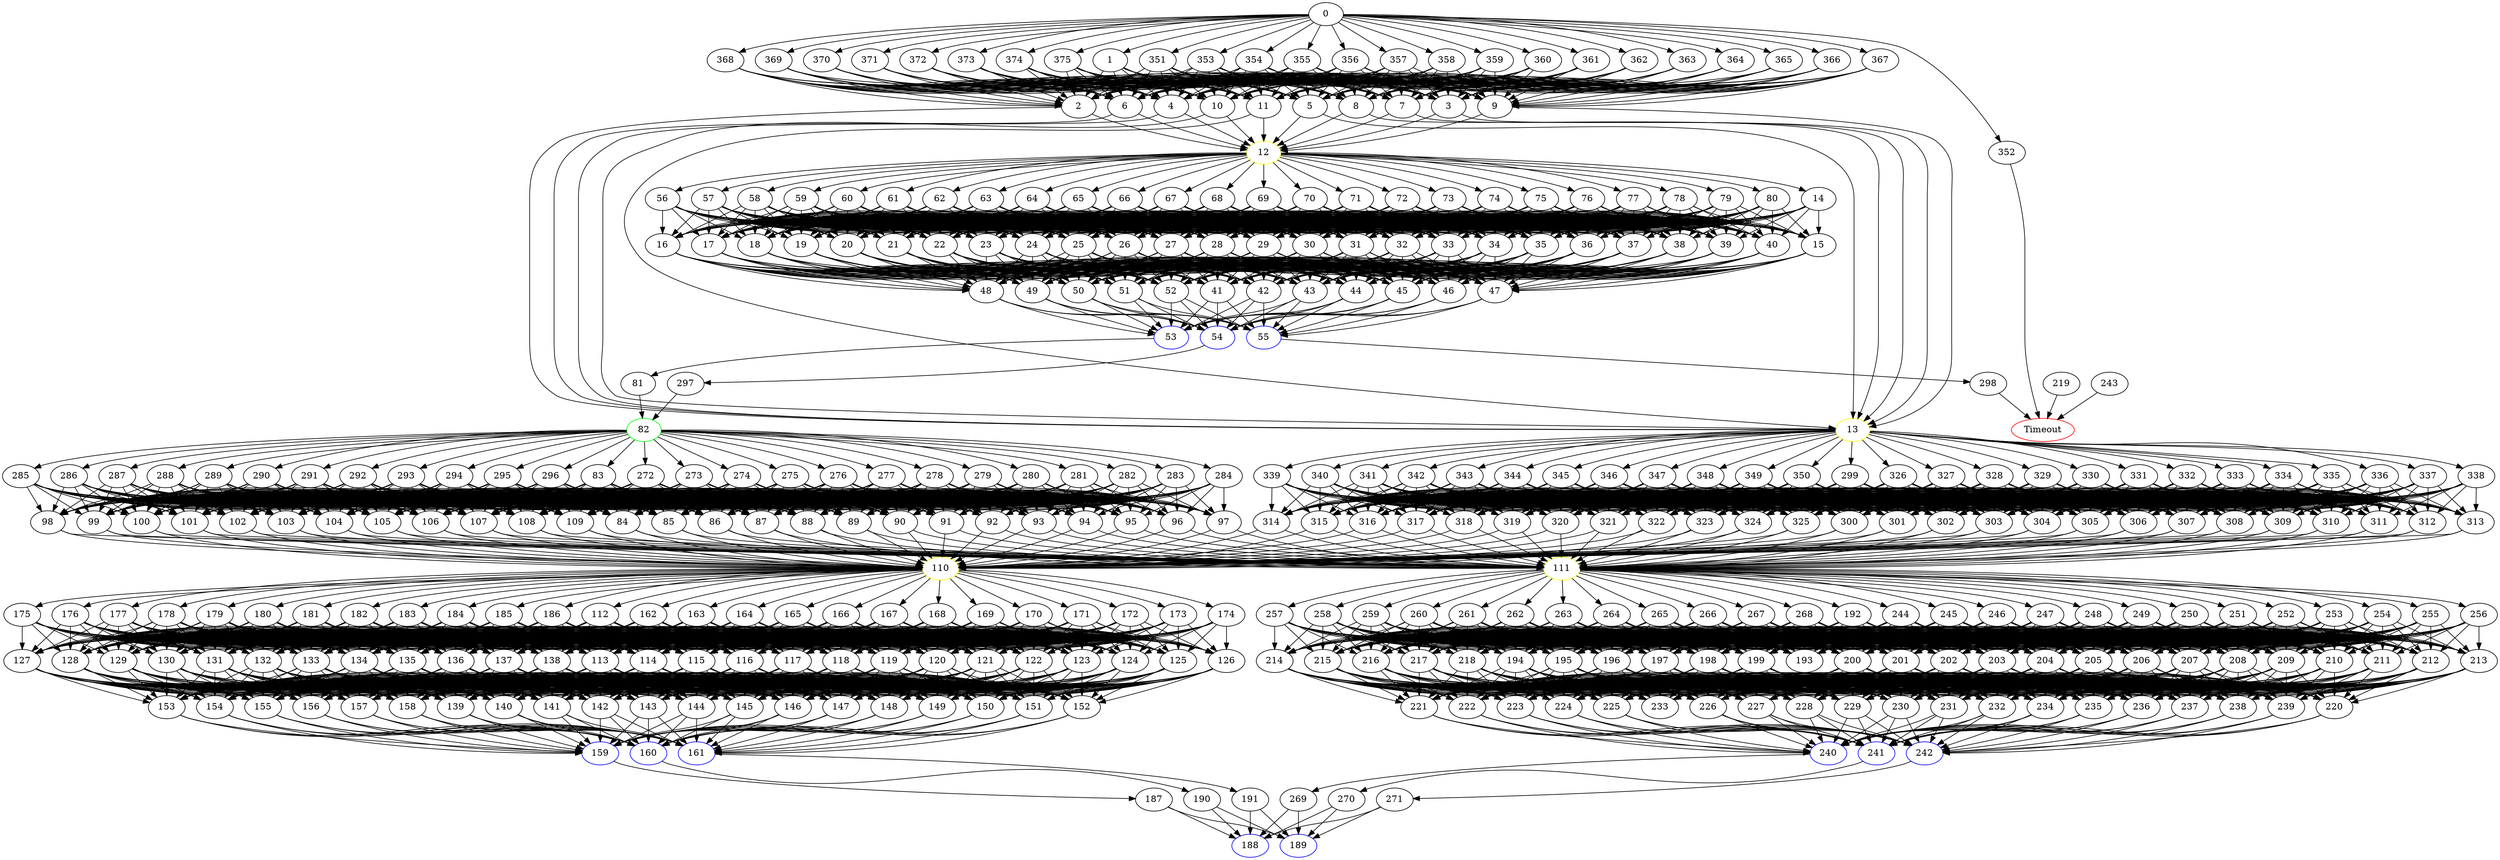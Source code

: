 digraph G {
	0 -> 1;
	0 -> 351;
	0 -> 352;
	0 -> 353;
	0 -> 354;
	0 -> 355;
	0 -> 356;
	0 -> 357;
	0 -> 358;
	0 -> 359;
	0 -> 360;
	0 -> 361;
	0 -> 362;
	0 -> 363;
	0 -> 364;
	0 -> 365;
	0 -> 366;
	0 -> 367;
	0 -> 368;
	0 -> 369;
	0 -> 370;
	0 -> 371;
	0 -> 372;
	0 -> 373;
	0 -> 374;
	0 -> 375;
	1 -> 2;
	1 -> 3;
	1 -> 4;
	1 -> 5;
	1 -> 6;
	1 -> 7;
	1 -> 8;
	1 -> 9;
	1 -> 10;
	1 -> 11;
	2 -> "12";
12 [color=yellow];
	2 -> "13";
13 [color=yellow];
	3 -> "12";
12 [color=yellow];
	3 -> "13";
13 [color=yellow];
	4 -> "12";
12 [color=yellow];
	4 -> "13";
13 [color=yellow];
	5 -> "12";
12 [color=yellow];
	5 -> "13";
13 [color=yellow];
	6 -> "12";
12 [color=yellow];
	6 -> "13";
13 [color=yellow];
	7 -> "12";
12 [color=yellow];
	7 -> "13";
13 [color=yellow];
	8 -> "12";
12 [color=yellow];
	8 -> "13";
13 [color=yellow];
	9 -> "12";
12 [color=yellow];
	9 -> "13";
13 [color=yellow];
	10 -> "12";
12 [color=yellow];
	10 -> "13";
13 [color=yellow];
	11 -> "12";
12 [color=yellow];
	11 -> "13";
13 [color=yellow];
	12 -> 14;
	12 -> 56;
	12 -> 57;
	12 -> 58;
	12 -> 59;
	12 -> 60;
	12 -> 61;
	12 -> 62;
	12 -> 63;
	12 -> 64;
	12 -> 65;
	12 -> 66;
	12 -> 67;
	12 -> 68;
	12 -> 69;
	12 -> 70;
	12 -> 71;
	12 -> 72;
	12 -> 73;
	12 -> 74;
	12 -> 75;
	12 -> 76;
	12 -> 77;
	12 -> 78;
	12 -> 79;
	12 -> 80;
	13 -> 299;
	13 -> 326;
	13 -> 327;
	13 -> 328;
	13 -> 329;
	13 -> 330;
	13 -> 331;
	13 -> 332;
	13 -> 333;
	13 -> 334;
	13 -> 335;
	13 -> 336;
	13 -> 337;
	13 -> 338;
	13 -> 339;
	13 -> 340;
	13 -> 341;
	13 -> 342;
	13 -> 343;
	13 -> 344;
	13 -> 345;
	13 -> 346;
	13 -> 347;
	13 -> 348;
	13 -> 349;
	13 -> 350;
	14 -> 15;
	14 -> 16;
	14 -> 17;
	14 -> 18;
	14 -> 19;
	14 -> 20;
	14 -> 21;
	14 -> 22;
	14 -> 23;
	14 -> 24;
	14 -> 25;
	14 -> 26;
	14 -> 27;
	14 -> 28;
	14 -> 29;
	14 -> 30;
	14 -> 31;
	14 -> 32;
	14 -> 33;
	14 -> 34;
	14 -> 35;
	14 -> 36;
	14 -> 37;
	14 -> 38;
	14 -> 39;
	14 -> 40;
	15 -> 41;
	15 -> 42;
	15 -> 43;
	15 -> 44;
	15 -> 45;
	15 -> 46;
	15 -> 47;
	15 -> 48;
	15 -> 49;
	15 -> 50;
	15 -> 51;
	15 -> 52;
	16 -> 41;
	16 -> 42;
	16 -> 43;
	16 -> 44;
	16 -> 45;
	16 -> 46;
	16 -> 47;
	16 -> 48;
	16 -> 49;
	16 -> 50;
	16 -> 51;
	16 -> 52;
	17 -> 41;
	17 -> 42;
	17 -> 43;
	17 -> 44;
	17 -> 45;
	17 -> 46;
	17 -> 47;
	17 -> 48;
	17 -> 49;
	17 -> 50;
	17 -> 51;
	17 -> 52;
	18 -> 41;
	18 -> 42;
	18 -> 43;
	18 -> 44;
	18 -> 45;
	18 -> 46;
	18 -> 47;
	18 -> 48;
	18 -> 49;
	18 -> 50;
	18 -> 51;
	18 -> 52;
	19 -> 41;
	19 -> 42;
	19 -> 43;
	19 -> 44;
	19 -> 45;
	19 -> 46;
	19 -> 47;
	19 -> 48;
	19 -> 49;
	19 -> 50;
	19 -> 51;
	19 -> 52;
	20 -> 41;
	20 -> 42;
	20 -> 43;
	20 -> 44;
	20 -> 45;
	20 -> 46;
	20 -> 47;
	20 -> 48;
	20 -> 49;
	20 -> 50;
	20 -> 51;
	20 -> 52;
	21 -> 41;
	21 -> 42;
	21 -> 43;
	21 -> 44;
	21 -> 45;
	21 -> 46;
	21 -> 47;
	21 -> 48;
	21 -> 49;
	21 -> 50;
	21 -> 51;
	21 -> 52;
	22 -> 41;
	22 -> 42;
	22 -> 43;
	22 -> 44;
	22 -> 45;
	22 -> 46;
	22 -> 47;
	22 -> 48;
	22 -> 49;
	22 -> 50;
	22 -> 51;
	22 -> 52;
	23 -> 41;
	23 -> 42;
	23 -> 43;
	23 -> 44;
	23 -> 45;
	23 -> 46;
	23 -> 47;
	23 -> 48;
	23 -> 49;
	23 -> 50;
	23 -> 51;
	23 -> 52;
	24 -> 41;
	24 -> 42;
	24 -> 43;
	24 -> 44;
	24 -> 45;
	24 -> 46;
	24 -> 47;
	24 -> 48;
	24 -> 49;
	24 -> 50;
	24 -> 51;
	24 -> 52;
	25 -> 41;
	25 -> 42;
	25 -> 43;
	25 -> 44;
	25 -> 45;
	25 -> 46;
	25 -> 47;
	25 -> 48;
	25 -> 49;
	25 -> 50;
	25 -> 51;
	25 -> 52;
	26 -> 41;
	26 -> 42;
	26 -> 43;
	26 -> 44;
	26 -> 45;
	26 -> 46;
	26 -> 47;
	26 -> 48;
	26 -> 49;
	26 -> 50;
	26 -> 51;
	26 -> 52;
	27 -> 41;
	27 -> 42;
	27 -> 43;
	27 -> 44;
	27 -> 45;
	27 -> 46;
	27 -> 47;
	27 -> 48;
	27 -> 49;
	27 -> 50;
	27 -> 51;
	27 -> 52;
	28 -> 41;
	28 -> 42;
	28 -> 43;
	28 -> 44;
	28 -> 45;
	28 -> 46;
	28 -> 47;
	28 -> 48;
	28 -> 49;
	28 -> 50;
	28 -> 51;
	28 -> 52;
	29 -> 41;
	29 -> 42;
	29 -> 43;
	29 -> 44;
	29 -> 45;
	29 -> 46;
	29 -> 47;
	29 -> 48;
	29 -> 49;
	29 -> 50;
	29 -> 51;
	29 -> 52;
	30 -> 41;
	30 -> 42;
	30 -> 43;
	30 -> 44;
	30 -> 45;
	30 -> 46;
	30 -> 47;
	30 -> 48;
	30 -> 49;
	30 -> 50;
	30 -> 51;
	30 -> 52;
	31 -> 41;
	31 -> 42;
	31 -> 43;
	31 -> 44;
	31 -> 45;
	31 -> 46;
	31 -> 47;
	31 -> 48;
	31 -> 49;
	31 -> 50;
	31 -> 51;
	31 -> 52;
	32 -> 41;
	32 -> 42;
	32 -> 43;
	32 -> 44;
	32 -> 45;
	32 -> 46;
	32 -> 47;
	32 -> 48;
	32 -> 49;
	32 -> 50;
	32 -> 51;
	32 -> 52;
	33 -> 41;
	33 -> 42;
	33 -> 43;
	33 -> 44;
	33 -> 45;
	33 -> 46;
	33 -> 47;
	33 -> 48;
	33 -> 49;
	33 -> 50;
	33 -> 51;
	33 -> 52;
	34 -> 41;
	34 -> 42;
	34 -> 43;
	34 -> 44;
	34 -> 45;
	34 -> 46;
	34 -> 47;
	34 -> 48;
	34 -> 49;
	34 -> 50;
	34 -> 51;
	34 -> 52;
	35 -> 41;
	35 -> 42;
	35 -> 43;
	35 -> 44;
	35 -> 45;
	35 -> 46;
	35 -> 47;
	35 -> 48;
	35 -> 49;
	35 -> 50;
	35 -> 51;
	35 -> 52;
	36 -> 41;
	36 -> 42;
	36 -> 43;
	36 -> 44;
	36 -> 45;
	36 -> 46;
	36 -> 47;
	36 -> 48;
	36 -> 49;
	36 -> 50;
	36 -> 51;
	36 -> 52;
	37 -> 41;
	37 -> 42;
	37 -> 43;
	37 -> 44;
	37 -> 45;
	37 -> 46;
	37 -> 47;
	37 -> 48;
	37 -> 49;
	37 -> 50;
	37 -> 51;
	37 -> 52;
	38 -> 41;
	38 -> 42;
	38 -> 43;
	38 -> 44;
	38 -> 45;
	38 -> 46;
	38 -> 47;
	38 -> 48;
	38 -> 49;
	38 -> 50;
	38 -> 51;
	38 -> 52;
	39 -> 41;
	39 -> 42;
	39 -> 43;
	39 -> 44;
	39 -> 45;
	39 -> 46;
	39 -> 47;
	39 -> 48;
	39 -> 49;
	39 -> 50;
	39 -> 51;
	39 -> 52;
	40 -> 41;
	40 -> 42;
	40 -> 43;
	40 -> 44;
	40 -> 45;
	40 -> 46;
	40 -> 47;
	40 -> 48;
	40 -> 49;
	40 -> 50;
	40 -> 51;
	40 -> 52;
	41 -> "53";
53 [color=blue];
	41 -> "54";
54 [color=blue];
	41 -> "55";
55 [color=blue];
	42 -> "53";
53 [color=blue];
	42 -> "54";
54 [color=blue];
	42 -> "55";
55 [color=blue];
	43 -> "53";
53 [color=blue];
	43 -> "54";
54 [color=blue];
	43 -> "55";
55 [color=blue];
	44 -> "53";
53 [color=blue];
	44 -> "54";
54 [color=blue];
	44 -> "55";
55 [color=blue];
	45 -> "53";
53 [color=blue];
	45 -> "54";
54 [color=blue];
	45 -> "55";
55 [color=blue];
	46 -> "53";
53 [color=blue];
	46 -> "54";
54 [color=blue];
	46 -> "55";
55 [color=blue];
	47 -> "53";
53 [color=blue];
	47 -> "54";
54 [color=blue];
	47 -> "55";
55 [color=blue];
	48 -> "53";
53 [color=blue];
	48 -> "54";
54 [color=blue];
	48 -> "55";
55 [color=blue];
	49 -> "53";
53 [color=blue];
	49 -> "54";
54 [color=blue];
	49 -> "55";
55 [color=blue];
	50 -> "53";
53 [color=blue];
	50 -> "54";
54 [color=blue];
	50 -> "55";
55 [color=blue];
	51 -> "53";
53 [color=blue];
	51 -> "54";
54 [color=blue];
	51 -> "55";
55 [color=blue];
	52 -> "53";
53 [color=blue];
	52 -> "54";
54 [color=blue];
	52 -> "55";
55 [color=blue];
	53 -> 81;
	54 -> 297;
	55 -> 298;
	56 -> 15;
	56 -> 16;
	56 -> 17;
	56 -> 18;
	56 -> 19;
	56 -> 20;
	56 -> 21;
	56 -> 22;
	56 -> 23;
	56 -> 24;
	56 -> 25;
	56 -> 26;
	56 -> 27;
	56 -> 28;
	56 -> 29;
	56 -> 30;
	56 -> 31;
	56 -> 32;
	56 -> 33;
	56 -> 34;
	56 -> 35;
	56 -> 36;
	56 -> 37;
	56 -> 38;
	56 -> 39;
	56 -> 40;
	57 -> 15;
	57 -> 16;
	57 -> 17;
	57 -> 18;
	57 -> 19;
	57 -> 20;
	57 -> 21;
	57 -> 22;
	57 -> 23;
	57 -> 24;
	57 -> 25;
	57 -> 26;
	57 -> 27;
	57 -> 28;
	57 -> 29;
	57 -> 30;
	57 -> 31;
	57 -> 32;
	57 -> 33;
	57 -> 34;
	57 -> 35;
	57 -> 36;
	57 -> 37;
	57 -> 38;
	57 -> 39;
	57 -> 40;
	58 -> 15;
	58 -> 16;
	58 -> 17;
	58 -> 18;
	58 -> 19;
	58 -> 20;
	58 -> 21;
	58 -> 22;
	58 -> 23;
	58 -> 24;
	58 -> 25;
	58 -> 26;
	58 -> 27;
	58 -> 28;
	58 -> 29;
	58 -> 30;
	58 -> 31;
	58 -> 32;
	58 -> 33;
	58 -> 34;
	58 -> 35;
	58 -> 36;
	58 -> 37;
	58 -> 38;
	58 -> 39;
	58 -> 40;
	59 -> 15;
	59 -> 16;
	59 -> 17;
	59 -> 18;
	59 -> 19;
	59 -> 20;
	59 -> 21;
	59 -> 22;
	59 -> 23;
	59 -> 24;
	59 -> 25;
	59 -> 26;
	59 -> 27;
	59 -> 28;
	59 -> 29;
	59 -> 30;
	59 -> 31;
	59 -> 32;
	59 -> 33;
	59 -> 34;
	59 -> 35;
	59 -> 36;
	59 -> 37;
	59 -> 38;
	59 -> 39;
	59 -> 40;
	60 -> 15;
	60 -> 16;
	60 -> 17;
	60 -> 18;
	60 -> 19;
	60 -> 20;
	60 -> 21;
	60 -> 22;
	60 -> 23;
	60 -> 24;
	60 -> 25;
	60 -> 26;
	60 -> 27;
	60 -> 28;
	60 -> 29;
	60 -> 30;
	60 -> 31;
	60 -> 32;
	60 -> 33;
	60 -> 34;
	60 -> 35;
	60 -> 36;
	60 -> 37;
	60 -> 38;
	60 -> 39;
	60 -> 40;
	61 -> 15;
	61 -> 16;
	61 -> 17;
	61 -> 18;
	61 -> 19;
	61 -> 20;
	61 -> 21;
	61 -> 22;
	61 -> 23;
	61 -> 24;
	61 -> 25;
	61 -> 26;
	61 -> 27;
	61 -> 28;
	61 -> 29;
	61 -> 30;
	61 -> 31;
	61 -> 32;
	61 -> 33;
	61 -> 34;
	61 -> 35;
	61 -> 36;
	61 -> 37;
	61 -> 38;
	61 -> 39;
	61 -> 40;
	62 -> 15;
	62 -> 16;
	62 -> 17;
	62 -> 18;
	62 -> 19;
	62 -> 20;
	62 -> 21;
	62 -> 22;
	62 -> 23;
	62 -> 24;
	62 -> 25;
	62 -> 26;
	62 -> 27;
	62 -> 28;
	62 -> 29;
	62 -> 30;
	62 -> 31;
	62 -> 32;
	62 -> 33;
	62 -> 34;
	62 -> 35;
	62 -> 36;
	62 -> 37;
	62 -> 38;
	62 -> 39;
	62 -> 40;
	63 -> 15;
	63 -> 16;
	63 -> 17;
	63 -> 18;
	63 -> 19;
	63 -> 20;
	63 -> 21;
	63 -> 22;
	63 -> 23;
	63 -> 24;
	63 -> 25;
	63 -> 26;
	63 -> 27;
	63 -> 28;
	63 -> 29;
	63 -> 30;
	63 -> 31;
	63 -> 32;
	63 -> 33;
	63 -> 34;
	63 -> 35;
	63 -> 36;
	63 -> 37;
	63 -> 38;
	63 -> 39;
	63 -> 40;
	64 -> 15;
	64 -> 16;
	64 -> 17;
	64 -> 18;
	64 -> 19;
	64 -> 20;
	64 -> 21;
	64 -> 22;
	64 -> 23;
	64 -> 24;
	64 -> 25;
	64 -> 26;
	64 -> 27;
	64 -> 28;
	64 -> 29;
	64 -> 30;
	64 -> 31;
	64 -> 32;
	64 -> 33;
	64 -> 34;
	64 -> 35;
	64 -> 36;
	64 -> 37;
	64 -> 38;
	64 -> 39;
	64 -> 40;
	65 -> 15;
	65 -> 16;
	65 -> 17;
	65 -> 18;
	65 -> 19;
	65 -> 20;
	65 -> 21;
	65 -> 22;
	65 -> 23;
	65 -> 24;
	65 -> 25;
	65 -> 26;
	65 -> 27;
	65 -> 28;
	65 -> 29;
	65 -> 30;
	65 -> 31;
	65 -> 32;
	65 -> 33;
	65 -> 34;
	65 -> 35;
	65 -> 36;
	65 -> 37;
	65 -> 38;
	65 -> 39;
	65 -> 40;
	66 -> 15;
	66 -> 16;
	66 -> 17;
	66 -> 18;
	66 -> 19;
	66 -> 20;
	66 -> 21;
	66 -> 22;
	66 -> 23;
	66 -> 24;
	66 -> 25;
	66 -> 26;
	66 -> 27;
	66 -> 28;
	66 -> 29;
	66 -> 30;
	66 -> 31;
	66 -> 32;
	66 -> 33;
	66 -> 34;
	66 -> 35;
	66 -> 36;
	66 -> 37;
	66 -> 38;
	66 -> 39;
	66 -> 40;
	67 -> 15;
	67 -> 16;
	67 -> 17;
	67 -> 18;
	67 -> 19;
	67 -> 20;
	67 -> 21;
	67 -> 22;
	67 -> 23;
	67 -> 24;
	67 -> 25;
	67 -> 26;
	67 -> 27;
	67 -> 28;
	67 -> 29;
	67 -> 30;
	67 -> 31;
	67 -> 32;
	67 -> 33;
	67 -> 34;
	67 -> 35;
	67 -> 36;
	67 -> 37;
	67 -> 38;
	67 -> 39;
	67 -> 40;
	68 -> 15;
	68 -> 16;
	68 -> 17;
	68 -> 18;
	68 -> 19;
	68 -> 20;
	68 -> 21;
	68 -> 22;
	68 -> 23;
	68 -> 24;
	68 -> 25;
	68 -> 26;
	68 -> 27;
	68 -> 28;
	68 -> 29;
	68 -> 30;
	68 -> 31;
	68 -> 32;
	68 -> 33;
	68 -> 34;
	68 -> 35;
	68 -> 36;
	68 -> 37;
	68 -> 38;
	68 -> 39;
	68 -> 40;
	69 -> 15;
	69 -> 16;
	69 -> 17;
	69 -> 18;
	69 -> 19;
	69 -> 20;
	69 -> 21;
	69 -> 22;
	69 -> 23;
	69 -> 24;
	69 -> 25;
	69 -> 26;
	69 -> 27;
	69 -> 28;
	69 -> 29;
	69 -> 30;
	69 -> 31;
	69 -> 32;
	69 -> 33;
	69 -> 34;
	69 -> 35;
	69 -> 36;
	69 -> 37;
	69 -> 38;
	69 -> 39;
	69 -> 40;
	70 -> 15;
	70 -> 16;
	70 -> 17;
	70 -> 18;
	70 -> 19;
	70 -> 20;
	70 -> 21;
	70 -> 22;
	70 -> 23;
	70 -> 24;
	70 -> 25;
	70 -> 26;
	70 -> 27;
	70 -> 28;
	70 -> 29;
	70 -> 30;
	70 -> 31;
	70 -> 32;
	70 -> 33;
	70 -> 34;
	70 -> 35;
	70 -> 36;
	70 -> 37;
	70 -> 38;
	70 -> 39;
	70 -> 40;
	71 -> 15;
	71 -> 16;
	71 -> 17;
	71 -> 18;
	71 -> 19;
	71 -> 20;
	71 -> 21;
	71 -> 22;
	71 -> 23;
	71 -> 24;
	71 -> 25;
	71 -> 26;
	71 -> 27;
	71 -> 28;
	71 -> 29;
	71 -> 30;
	71 -> 31;
	71 -> 32;
	71 -> 33;
	71 -> 34;
	71 -> 35;
	71 -> 36;
	71 -> 37;
	71 -> 38;
	71 -> 39;
	71 -> 40;
	72 -> 15;
	72 -> 16;
	72 -> 17;
	72 -> 18;
	72 -> 19;
	72 -> 20;
	72 -> 21;
	72 -> 22;
	72 -> 23;
	72 -> 24;
	72 -> 25;
	72 -> 26;
	72 -> 27;
	72 -> 28;
	72 -> 29;
	72 -> 30;
	72 -> 31;
	72 -> 32;
	72 -> 33;
	72 -> 34;
	72 -> 35;
	72 -> 36;
	72 -> 37;
	72 -> 38;
	72 -> 39;
	72 -> 40;
	73 -> 15;
	73 -> 16;
	73 -> 17;
	73 -> 18;
	73 -> 19;
	73 -> 20;
	73 -> 21;
	73 -> 22;
	73 -> 23;
	73 -> 24;
	73 -> 25;
	73 -> 26;
	73 -> 27;
	73 -> 28;
	73 -> 29;
	73 -> 30;
	73 -> 31;
	73 -> 32;
	73 -> 33;
	73 -> 34;
	73 -> 35;
	73 -> 36;
	73 -> 37;
	73 -> 38;
	73 -> 39;
	73 -> 40;
	74 -> 15;
	74 -> 16;
	74 -> 17;
	74 -> 18;
	74 -> 19;
	74 -> 20;
	74 -> 21;
	74 -> 22;
	74 -> 23;
	74 -> 24;
	74 -> 25;
	74 -> 26;
	74 -> 27;
	74 -> 28;
	74 -> 29;
	74 -> 30;
	74 -> 31;
	74 -> 32;
	74 -> 33;
	74 -> 34;
	74 -> 35;
	74 -> 36;
	74 -> 37;
	74 -> 38;
	74 -> 39;
	74 -> 40;
	75 -> 15;
	75 -> 16;
	75 -> 17;
	75 -> 18;
	75 -> 19;
	75 -> 20;
	75 -> 21;
	75 -> 22;
	75 -> 23;
	75 -> 24;
	75 -> 25;
	75 -> 26;
	75 -> 27;
	75 -> 28;
	75 -> 29;
	75 -> 30;
	75 -> 31;
	75 -> 32;
	75 -> 33;
	75 -> 34;
	75 -> 35;
	75 -> 36;
	75 -> 37;
	75 -> 38;
	75 -> 39;
	75 -> 40;
	76 -> 15;
	76 -> 16;
	76 -> 17;
	76 -> 18;
	76 -> 19;
	76 -> 20;
	76 -> 21;
	76 -> 22;
	76 -> 23;
	76 -> 24;
	76 -> 25;
	76 -> 26;
	76 -> 27;
	76 -> 28;
	76 -> 29;
	76 -> 30;
	76 -> 31;
	76 -> 32;
	76 -> 33;
	76 -> 34;
	76 -> 35;
	76 -> 36;
	76 -> 37;
	76 -> 38;
	76 -> 39;
	76 -> 40;
	77 -> 15;
	77 -> 16;
	77 -> 17;
	77 -> 18;
	77 -> 19;
	77 -> 20;
	77 -> 21;
	77 -> 22;
	77 -> 23;
	77 -> 24;
	77 -> 25;
	77 -> 26;
	77 -> 27;
	77 -> 28;
	77 -> 29;
	77 -> 30;
	77 -> 31;
	77 -> 32;
	77 -> 33;
	77 -> 34;
	77 -> 35;
	77 -> 36;
	77 -> 37;
	77 -> 38;
	77 -> 39;
	77 -> 40;
	78 -> 15;
	78 -> 16;
	78 -> 17;
	78 -> 18;
	78 -> 19;
	78 -> 20;
	78 -> 21;
	78 -> 22;
	78 -> 23;
	78 -> 24;
	78 -> 25;
	78 -> 26;
	78 -> 27;
	78 -> 28;
	78 -> 29;
	78 -> 30;
	78 -> 31;
	78 -> 32;
	78 -> 33;
	78 -> 34;
	78 -> 35;
	78 -> 36;
	78 -> 37;
	78 -> 38;
	78 -> 39;
	78 -> 40;
	79 -> 15;
	79 -> 16;
	79 -> 17;
	79 -> 18;
	79 -> 19;
	79 -> 20;
	79 -> 21;
	79 -> 22;
	79 -> 23;
	79 -> 24;
	79 -> 25;
	79 -> 26;
	79 -> 27;
	79 -> 28;
	79 -> 29;
	79 -> 30;
	79 -> 31;
	79 -> 32;
	79 -> 33;
	79 -> 34;
	79 -> 35;
	79 -> 36;
	79 -> 37;
	79 -> 38;
	79 -> 39;
	79 -> 40;
	80 -> 15;
	80 -> 16;
	80 -> 17;
	80 -> 18;
	80 -> 19;
	80 -> 20;
	80 -> 21;
	80 -> 22;
	80 -> 23;
	80 -> 24;
	80 -> 25;
	80 -> 26;
	80 -> 27;
	80 -> 28;
	80 -> 29;
	80 -> 30;
	80 -> 31;
	80 -> 32;
	80 -> 33;
	80 -> 34;
	80 -> 35;
	80 -> 36;
	80 -> 37;
	80 -> 38;
	80 -> 39;
	80 -> 40;
	81 -> "82";
82 [color=green];
	82 -> 83;
	82 -> 272;
	82 -> 273;
	82 -> 274;
	82 -> 275;
	82 -> 276;
	82 -> 277;
	82 -> 278;
	82 -> 279;
	82 -> 280;
	82 -> 281;
	82 -> 282;
	82 -> 283;
	82 -> 284;
	82 -> 285;
	82 -> 286;
	82 -> 287;
	82 -> 288;
	82 -> 289;
	82 -> 290;
	82 -> 291;
	82 -> 292;
	82 -> 293;
	82 -> 294;
	82 -> 295;
	82 -> 296;
	83 -> 84;
	83 -> 85;
	83 -> 86;
	83 -> 87;
	83 -> 88;
	83 -> 89;
	83 -> 90;
	83 -> 91;
	83 -> 92;
	83 -> 93;
	83 -> 94;
	83 -> 95;
	83 -> 96;
	83 -> 97;
	83 -> 98;
	83 -> 99;
	83 -> 100;
	83 -> 101;
	83 -> 102;
	83 -> 103;
	83 -> 104;
	83 -> 105;
	83 -> 106;
	83 -> 107;
	83 -> 108;
	83 -> 109;
	84 -> "110";
110 [color=yellow];
	84 -> "111";
111 [color=yellow];
	85 -> "110";
110 [color=yellow];
	85 -> "111";
111 [color=yellow];
	86 -> "110";
110 [color=yellow];
	86 -> "111";
111 [color=yellow];
	87 -> "110";
110 [color=yellow];
	87 -> "111";
111 [color=yellow];
	88 -> "110";
110 [color=yellow];
	88 -> "111";
111 [color=yellow];
	89 -> "110";
110 [color=yellow];
	89 -> "111";
111 [color=yellow];
	90 -> "110";
110 [color=yellow];
	90 -> "111";
111 [color=yellow];
	91 -> "110";
110 [color=yellow];
	91 -> "111";
111 [color=yellow];
	92 -> "110";
110 [color=yellow];
	92 -> "111";
111 [color=yellow];
	93 -> "110";
110 [color=yellow];
	93 -> "111";
111 [color=yellow];
	94 -> "110";
110 [color=yellow];
	94 -> "111";
111 [color=yellow];
	95 -> "110";
110 [color=yellow];
	95 -> "111";
111 [color=yellow];
	96 -> "110";
110 [color=yellow];
	96 -> "111";
111 [color=yellow];
	97 -> "110";
110 [color=yellow];
	97 -> "111";
111 [color=yellow];
	98 -> "110";
110 [color=yellow];
	98 -> "111";
111 [color=yellow];
	99 -> "110";
110 [color=yellow];
	99 -> "111";
111 [color=yellow];
	100 -> "110";
110 [color=yellow];
	100 -> "111";
111 [color=yellow];
	101 -> "110";
110 [color=yellow];
	101 -> "111";
111 [color=yellow];
	102 -> "110";
110 [color=yellow];
	102 -> "111";
111 [color=yellow];
	103 -> "110";
110 [color=yellow];
	103 -> "111";
111 [color=yellow];
	104 -> "110";
110 [color=yellow];
	104 -> "111";
111 [color=yellow];
	105 -> "110";
110 [color=yellow];
	105 -> "111";
111 [color=yellow];
	106 -> "110";
110 [color=yellow];
	106 -> "111";
111 [color=yellow];
	107 -> "110";
110 [color=yellow];
	107 -> "111";
111 [color=yellow];
	108 -> "110";
110 [color=yellow];
	108 -> "111";
111 [color=yellow];
	109 -> "110";
110 [color=yellow];
	109 -> "111";
111 [color=yellow];
	110 -> 112;
	110 -> 162;
	110 -> 163;
	110 -> 164;
	110 -> 165;
	110 -> 166;
	110 -> 167;
	110 -> 168;
	110 -> 169;
	110 -> 170;
	110 -> 171;
	110 -> 172;
	110 -> 173;
	110 -> 174;
	110 -> 175;
	110 -> 176;
	110 -> 177;
	110 -> 178;
	110 -> 179;
	110 -> 180;
	110 -> 181;
	110 -> 182;
	110 -> 183;
	110 -> 184;
	110 -> 185;
	110 -> 186;
	111 -> 192;
	111 -> 244;
	111 -> 245;
	111 -> 246;
	111 -> 247;
	111 -> 248;
	111 -> 249;
	111 -> 250;
	111 -> 251;
	111 -> 252;
	111 -> 253;
	111 -> 254;
	111 -> 255;
	111 -> 256;
	111 -> 257;
	111 -> 258;
	111 -> 259;
	111 -> 260;
	111 -> 261;
	111 -> 262;
	111 -> 263;
	111 -> 264;
	111 -> 265;
	111 -> 266;
	111 -> 267;
	111 -> 268;
	112 -> 113;
	112 -> 114;
	112 -> 115;
	112 -> 116;
	112 -> 117;
	112 -> 118;
	112 -> 119;
	112 -> 120;
	112 -> 121;
	112 -> 122;
	112 -> 123;
	112 -> 124;
	112 -> 125;
	112 -> 126;
	112 -> 127;
	112 -> 128;
	112 -> 129;
	112 -> 130;
	112 -> 131;
	112 -> 132;
	112 -> 133;
	112 -> 134;
	112 -> 135;
	112 -> 136;
	112 -> 137;
	112 -> 138;
	113 -> 139;
	113 -> 140;
	113 -> 141;
	113 -> 142;
	113 -> 143;
	113 -> 144;
	113 -> 145;
	113 -> 146;
	113 -> 147;
	113 -> 148;
	113 -> 149;
	113 -> 150;
	113 -> 151;
	113 -> 152;
	113 -> 153;
	113 -> 154;
	113 -> 155;
	113 -> 156;
	113 -> 157;
	113 -> 158;
	114 -> 139;
	114 -> 140;
	114 -> 141;
	114 -> 142;
	114 -> 143;
	114 -> 144;
	114 -> 145;
	114 -> 146;
	114 -> 147;
	114 -> 148;
	114 -> 149;
	114 -> 150;
	114 -> 151;
	114 -> 152;
	114 -> 153;
	114 -> 154;
	114 -> 155;
	114 -> 156;
	114 -> 157;
	114 -> 158;
	115 -> 139;
	115 -> 140;
	115 -> 141;
	115 -> 142;
	115 -> 143;
	115 -> 144;
	115 -> 145;
	115 -> 146;
	115 -> 147;
	115 -> 148;
	115 -> 149;
	115 -> 150;
	115 -> 151;
	115 -> 152;
	115 -> 153;
	115 -> 154;
	115 -> 155;
	115 -> 156;
	115 -> 157;
	115 -> 158;
	116 -> 139;
	116 -> 140;
	116 -> 141;
	116 -> 142;
	116 -> 143;
	116 -> 144;
	116 -> 145;
	116 -> 146;
	116 -> 147;
	116 -> 148;
	116 -> 149;
	116 -> 150;
	116 -> 151;
	116 -> 152;
	116 -> 153;
	116 -> 154;
	116 -> 155;
	116 -> 156;
	116 -> 157;
	116 -> 158;
	117 -> 139;
	117 -> 140;
	117 -> 141;
	117 -> 142;
	117 -> 143;
	117 -> 144;
	117 -> 145;
	117 -> 146;
	117 -> 147;
	117 -> 148;
	117 -> 149;
	117 -> 150;
	117 -> 151;
	117 -> 152;
	117 -> 153;
	117 -> 154;
	117 -> 155;
	117 -> 156;
	117 -> 157;
	117 -> 158;
	118 -> 139;
	118 -> 140;
	118 -> 141;
	118 -> 142;
	118 -> 143;
	118 -> 144;
	118 -> 145;
	118 -> 146;
	118 -> 147;
	118 -> 148;
	118 -> 149;
	118 -> 150;
	118 -> 151;
	118 -> 152;
	118 -> 153;
	118 -> 154;
	118 -> 155;
	118 -> 156;
	118 -> 157;
	118 -> 158;
	119 -> 139;
	119 -> 140;
	119 -> 141;
	119 -> 142;
	119 -> 143;
	119 -> 144;
	119 -> 145;
	119 -> 146;
	119 -> 147;
	119 -> 148;
	119 -> 149;
	119 -> 150;
	119 -> 151;
	119 -> 152;
	119 -> 153;
	119 -> 154;
	119 -> 155;
	119 -> 156;
	119 -> 157;
	119 -> 158;
	120 -> 139;
	120 -> 140;
	120 -> 141;
	120 -> 142;
	120 -> 143;
	120 -> 144;
	120 -> 145;
	120 -> 146;
	120 -> 147;
	120 -> 148;
	120 -> 149;
	120 -> 150;
	120 -> 151;
	120 -> 152;
	120 -> 153;
	120 -> 154;
	120 -> 155;
	120 -> 156;
	120 -> 157;
	120 -> 158;
	121 -> 139;
	121 -> 140;
	121 -> 141;
	121 -> 142;
	121 -> 143;
	121 -> 144;
	121 -> 145;
	121 -> 146;
	121 -> 147;
	121 -> 148;
	121 -> 149;
	121 -> 150;
	121 -> 151;
	121 -> 152;
	121 -> 153;
	121 -> 154;
	121 -> 155;
	121 -> 156;
	121 -> 157;
	121 -> 158;
	122 -> 139;
	122 -> 140;
	122 -> 141;
	122 -> 142;
	122 -> 143;
	122 -> 144;
	122 -> 145;
	122 -> 146;
	122 -> 147;
	122 -> 148;
	122 -> 149;
	122 -> 150;
	122 -> 151;
	122 -> 152;
	122 -> 153;
	122 -> 154;
	122 -> 155;
	122 -> 156;
	122 -> 157;
	122 -> 158;
	123 -> 139;
	123 -> 140;
	123 -> 141;
	123 -> 142;
	123 -> 143;
	123 -> 144;
	123 -> 145;
	123 -> 146;
	123 -> 147;
	123 -> 148;
	123 -> 149;
	123 -> 150;
	123 -> 151;
	123 -> 152;
	123 -> 153;
	123 -> 154;
	123 -> 155;
	123 -> 156;
	123 -> 157;
	123 -> 158;
	124 -> 139;
	124 -> 140;
	124 -> 141;
	124 -> 142;
	124 -> 143;
	124 -> 144;
	124 -> 145;
	124 -> 146;
	124 -> 147;
	124 -> 148;
	124 -> 149;
	124 -> 150;
	124 -> 151;
	124 -> 152;
	124 -> 153;
	124 -> 154;
	124 -> 155;
	124 -> 156;
	124 -> 157;
	124 -> 158;
	125 -> 139;
	125 -> 140;
	125 -> 141;
	125 -> 142;
	125 -> 143;
	125 -> 144;
	125 -> 145;
	125 -> 146;
	125 -> 147;
	125 -> 148;
	125 -> 149;
	125 -> 150;
	125 -> 151;
	125 -> 152;
	125 -> 153;
	125 -> 154;
	125 -> 155;
	125 -> 156;
	125 -> 157;
	125 -> 158;
	126 -> 139;
	126 -> 140;
	126 -> 141;
	126 -> 142;
	126 -> 143;
	126 -> 144;
	126 -> 145;
	126 -> 146;
	126 -> 147;
	126 -> 148;
	126 -> 149;
	126 -> 150;
	126 -> 151;
	126 -> 152;
	126 -> 153;
	126 -> 154;
	126 -> 155;
	126 -> 156;
	126 -> 157;
	126 -> 158;
	127 -> 139;
	127 -> 140;
	127 -> 141;
	127 -> 142;
	127 -> 143;
	127 -> 144;
	127 -> 145;
	127 -> 146;
	127 -> 147;
	127 -> 148;
	127 -> 149;
	127 -> 150;
	127 -> 151;
	127 -> 152;
	127 -> 153;
	127 -> 154;
	127 -> 155;
	127 -> 156;
	127 -> 157;
	127 -> 158;
	128 -> 139;
	128 -> 140;
	128 -> 141;
	128 -> 142;
	128 -> 143;
	128 -> 144;
	128 -> 145;
	128 -> 146;
	128 -> 147;
	128 -> 148;
	128 -> 149;
	128 -> 150;
	128 -> 151;
	128 -> 152;
	128 -> 153;
	128 -> 154;
	128 -> 155;
	128 -> 156;
	128 -> 157;
	128 -> 158;
	129 -> 139;
	129 -> 140;
	129 -> 141;
	129 -> 142;
	129 -> 143;
	129 -> 144;
	129 -> 145;
	129 -> 146;
	129 -> 147;
	129 -> 148;
	129 -> 149;
	129 -> 150;
	129 -> 151;
	129 -> 152;
	129 -> 153;
	129 -> 154;
	129 -> 155;
	129 -> 156;
	129 -> 157;
	129 -> 158;
	130 -> 139;
	130 -> 140;
	130 -> 141;
	130 -> 142;
	130 -> 143;
	130 -> 144;
	130 -> 145;
	130 -> 146;
	130 -> 147;
	130 -> 148;
	130 -> 149;
	130 -> 150;
	130 -> 151;
	130 -> 152;
	130 -> 153;
	130 -> 154;
	130 -> 155;
	130 -> 156;
	130 -> 157;
	130 -> 158;
	131 -> 139;
	131 -> 140;
	131 -> 141;
	131 -> 142;
	131 -> 143;
	131 -> 144;
	131 -> 145;
	131 -> 146;
	131 -> 147;
	131 -> 148;
	131 -> 149;
	131 -> 150;
	131 -> 151;
	131 -> 152;
	131 -> 153;
	131 -> 154;
	131 -> 155;
	131 -> 156;
	131 -> 157;
	131 -> 158;
	132 -> 139;
	132 -> 140;
	132 -> 141;
	132 -> 142;
	132 -> 143;
	132 -> 144;
	132 -> 145;
	132 -> 146;
	132 -> 147;
	132 -> 148;
	132 -> 149;
	132 -> 150;
	132 -> 151;
	132 -> 152;
	132 -> 153;
	132 -> 154;
	132 -> 155;
	132 -> 156;
	132 -> 157;
	132 -> 158;
	133 -> 139;
	133 -> 140;
	133 -> 141;
	133 -> 142;
	133 -> 143;
	133 -> 144;
	133 -> 145;
	133 -> 146;
	133 -> 147;
	133 -> 148;
	133 -> 149;
	133 -> 150;
	133 -> 151;
	133 -> 152;
	133 -> 153;
	133 -> 154;
	133 -> 155;
	133 -> 156;
	133 -> 157;
	133 -> 158;
	134 -> 139;
	134 -> 140;
	134 -> 141;
	134 -> 142;
	134 -> 143;
	134 -> 144;
	134 -> 145;
	134 -> 146;
	134 -> 147;
	134 -> 148;
	134 -> 149;
	134 -> 150;
	134 -> 151;
	134 -> 152;
	134 -> 153;
	134 -> 154;
	134 -> 155;
	134 -> 156;
	134 -> 157;
	134 -> 158;
	135 -> 139;
	135 -> 140;
	135 -> 141;
	135 -> 142;
	135 -> 143;
	135 -> 144;
	135 -> 145;
	135 -> 146;
	135 -> 147;
	135 -> 148;
	135 -> 149;
	135 -> 150;
	135 -> 151;
	135 -> 152;
	135 -> 153;
	135 -> 154;
	135 -> 155;
	135 -> 156;
	135 -> 157;
	135 -> 158;
	136 -> 139;
	136 -> 140;
	136 -> 141;
	136 -> 142;
	136 -> 143;
	136 -> 144;
	136 -> 145;
	136 -> 146;
	136 -> 147;
	136 -> 148;
	136 -> 149;
	136 -> 150;
	136 -> 151;
	136 -> 152;
	136 -> 153;
	136 -> 154;
	136 -> 155;
	136 -> 156;
	136 -> 157;
	136 -> 158;
	137 -> 139;
	137 -> 140;
	137 -> 141;
	137 -> 142;
	137 -> 143;
	137 -> 144;
	137 -> 145;
	137 -> 146;
	137 -> 147;
	137 -> 148;
	137 -> 149;
	137 -> 150;
	137 -> 151;
	137 -> 152;
	137 -> 153;
	137 -> 154;
	137 -> 155;
	137 -> 156;
	137 -> 157;
	137 -> 158;
	138 -> 139;
	138 -> 140;
	138 -> 141;
	138 -> 142;
	138 -> 143;
	138 -> 144;
	138 -> 145;
	138 -> 146;
	138 -> 147;
	138 -> 148;
	138 -> 149;
	138 -> 150;
	138 -> 151;
	138 -> 152;
	138 -> 153;
	138 -> 154;
	138 -> 155;
	138 -> 156;
	138 -> 157;
	138 -> 158;
	139 -> "159";
159 [color=blue];
	139 -> "160";
160 [color=blue];
	139 -> "161";
161 [color=blue];
	140 -> "159";
159 [color=blue];
	140 -> "160";
160 [color=blue];
	140 -> "161";
161 [color=blue];
	141 -> "159";
159 [color=blue];
	141 -> "160";
160 [color=blue];
	141 -> "161";
161 [color=blue];
	142 -> "159";
159 [color=blue];
	142 -> "160";
160 [color=blue];
	142 -> "161";
161 [color=blue];
	143 -> "159";
159 [color=blue];
	143 -> "160";
160 [color=blue];
	143 -> "161";
161 [color=blue];
	144 -> "159";
159 [color=blue];
	144 -> "160";
160 [color=blue];
	144 -> "161";
161 [color=blue];
	145 -> "159";
159 [color=blue];
	145 -> "160";
160 [color=blue];
	145 -> "161";
161 [color=blue];
	146 -> "159";
159 [color=blue];
	146 -> "160";
160 [color=blue];
	146 -> "161";
161 [color=blue];
	147 -> "159";
159 [color=blue];
	147 -> "160";
160 [color=blue];
	147 -> "161";
161 [color=blue];
	148 -> "159";
159 [color=blue];
	148 -> "160";
160 [color=blue];
	148 -> "161";
161 [color=blue];
	149 -> "159";
159 [color=blue];
	149 -> "160";
160 [color=blue];
	149 -> "161";
161 [color=blue];
	150 -> "159";
159 [color=blue];
	150 -> "160";
160 [color=blue];
	150 -> "161";
161 [color=blue];
	151 -> "159";
159 [color=blue];
	151 -> "160";
160 [color=blue];
	151 -> "161";
161 [color=blue];
	152 -> "159";
159 [color=blue];
	152 -> "160";
160 [color=blue];
	152 -> "161";
161 [color=blue];
	153 -> "159";
159 [color=blue];
	153 -> "160";
160 [color=blue];
	153 -> "161";
161 [color=blue];
	154 -> "159";
159 [color=blue];
	154 -> "160";
160 [color=blue];
	154 -> "161";
161 [color=blue];
	155 -> "159";
159 [color=blue];
	155 -> "160";
160 [color=blue];
	155 -> "161";
161 [color=blue];
	156 -> "159";
159 [color=blue];
	156 -> "160";
160 [color=blue];
	156 -> "161";
161 [color=blue];
	157 -> "159";
159 [color=blue];
	157 -> "160";
160 [color=blue];
	157 -> "161";
161 [color=blue];
	158 -> "159";
159 [color=blue];
	158 -> "160";
160 [color=blue];
	158 -> "161";
161 [color=blue];
	159 -> 187;
	160 -> 190;
	161 -> 191;
	162 -> 113;
	162 -> 114;
	162 -> 115;
	162 -> 116;
	162 -> 117;
	162 -> 118;
	162 -> 119;
	162 -> 120;
	162 -> 121;
	162 -> 122;
	162 -> 123;
	162 -> 124;
	162 -> 125;
	162 -> 126;
	162 -> 127;
	162 -> 128;
	162 -> 129;
	162 -> 130;
	162 -> 131;
	162 -> 132;
	162 -> 133;
	162 -> 134;
	162 -> 135;
	162 -> 136;
	162 -> 137;
	162 -> 138;
	163 -> 113;
	163 -> 114;
	163 -> 115;
	163 -> 116;
	163 -> 117;
	163 -> 118;
	163 -> 119;
	163 -> 120;
	163 -> 121;
	163 -> 122;
	163 -> 123;
	163 -> 124;
	163 -> 125;
	163 -> 126;
	163 -> 127;
	163 -> 128;
	163 -> 129;
	163 -> 130;
	163 -> 131;
	163 -> 132;
	163 -> 133;
	163 -> 134;
	163 -> 135;
	163 -> 136;
	163 -> 137;
	163 -> 138;
	164 -> 113;
	164 -> 114;
	164 -> 115;
	164 -> 116;
	164 -> 117;
	164 -> 118;
	164 -> 119;
	164 -> 120;
	164 -> 121;
	164 -> 122;
	164 -> 123;
	164 -> 124;
	164 -> 125;
	164 -> 126;
	164 -> 127;
	164 -> 128;
	164 -> 129;
	164 -> 130;
	164 -> 131;
	164 -> 132;
	164 -> 133;
	164 -> 134;
	164 -> 135;
	164 -> 136;
	164 -> 137;
	164 -> 138;
	165 -> 113;
	165 -> 114;
	165 -> 115;
	165 -> 116;
	165 -> 117;
	165 -> 118;
	165 -> 119;
	165 -> 120;
	165 -> 121;
	165 -> 122;
	165 -> 123;
	165 -> 124;
	165 -> 125;
	165 -> 126;
	165 -> 127;
	165 -> 128;
	165 -> 129;
	165 -> 130;
	165 -> 131;
	165 -> 132;
	165 -> 133;
	165 -> 134;
	165 -> 135;
	165 -> 136;
	165 -> 137;
	165 -> 138;
	166 -> 113;
	166 -> 114;
	166 -> 115;
	166 -> 116;
	166 -> 117;
	166 -> 118;
	166 -> 119;
	166 -> 120;
	166 -> 121;
	166 -> 122;
	166 -> 123;
	166 -> 124;
	166 -> 125;
	166 -> 126;
	166 -> 127;
	166 -> 128;
	166 -> 129;
	166 -> 130;
	166 -> 131;
	166 -> 132;
	166 -> 133;
	166 -> 134;
	166 -> 135;
	166 -> 136;
	166 -> 137;
	166 -> 138;
	167 -> 113;
	167 -> 114;
	167 -> 115;
	167 -> 116;
	167 -> 117;
	167 -> 118;
	167 -> 119;
	167 -> 120;
	167 -> 121;
	167 -> 122;
	167 -> 123;
	167 -> 124;
	167 -> 125;
	167 -> 126;
	167 -> 127;
	167 -> 128;
	167 -> 129;
	167 -> 130;
	167 -> 131;
	167 -> 132;
	167 -> 133;
	167 -> 134;
	167 -> 135;
	167 -> 136;
	167 -> 137;
	167 -> 138;
	168 -> 113;
	168 -> 114;
	168 -> 115;
	168 -> 116;
	168 -> 117;
	168 -> 118;
	168 -> 119;
	168 -> 120;
	168 -> 121;
	168 -> 122;
	168 -> 123;
	168 -> 124;
	168 -> 125;
	168 -> 126;
	168 -> 127;
	168 -> 128;
	168 -> 129;
	168 -> 130;
	168 -> 131;
	168 -> 132;
	168 -> 133;
	168 -> 134;
	168 -> 135;
	168 -> 136;
	168 -> 137;
	168 -> 138;
	169 -> 113;
	169 -> 114;
	169 -> 115;
	169 -> 116;
	169 -> 117;
	169 -> 118;
	169 -> 119;
	169 -> 120;
	169 -> 121;
	169 -> 122;
	169 -> 123;
	169 -> 124;
	169 -> 125;
	169 -> 126;
	169 -> 127;
	169 -> 128;
	169 -> 129;
	169 -> 130;
	169 -> 131;
	169 -> 132;
	169 -> 133;
	169 -> 134;
	169 -> 135;
	169 -> 136;
	169 -> 137;
	169 -> 138;
	170 -> 113;
	170 -> 114;
	170 -> 115;
	170 -> 116;
	170 -> 117;
	170 -> 118;
	170 -> 119;
	170 -> 120;
	170 -> 121;
	170 -> 122;
	170 -> 123;
	170 -> 124;
	170 -> 125;
	170 -> 126;
	170 -> 127;
	170 -> 128;
	170 -> 129;
	170 -> 130;
	170 -> 131;
	170 -> 132;
	170 -> 133;
	170 -> 134;
	170 -> 135;
	170 -> 136;
	170 -> 137;
	170 -> 138;
	171 -> 113;
	171 -> 114;
	171 -> 115;
	171 -> 116;
	171 -> 117;
	171 -> 118;
	171 -> 119;
	171 -> 120;
	171 -> 121;
	171 -> 122;
	171 -> 123;
	171 -> 124;
	171 -> 125;
	171 -> 126;
	171 -> 127;
	171 -> 128;
	171 -> 129;
	171 -> 130;
	171 -> 131;
	171 -> 132;
	171 -> 133;
	171 -> 134;
	171 -> 135;
	171 -> 136;
	171 -> 137;
	171 -> 138;
	172 -> 113;
	172 -> 114;
	172 -> 115;
	172 -> 116;
	172 -> 117;
	172 -> 118;
	172 -> 119;
	172 -> 120;
	172 -> 121;
	172 -> 122;
	172 -> 123;
	172 -> 124;
	172 -> 125;
	172 -> 126;
	172 -> 127;
	172 -> 128;
	172 -> 129;
	172 -> 130;
	172 -> 131;
	172 -> 132;
	172 -> 133;
	172 -> 134;
	172 -> 135;
	172 -> 136;
	172 -> 137;
	172 -> 138;
	173 -> 113;
	173 -> 114;
	173 -> 115;
	173 -> 116;
	173 -> 117;
	173 -> 118;
	173 -> 119;
	173 -> 120;
	173 -> 121;
	173 -> 122;
	173 -> 123;
	173 -> 124;
	173 -> 125;
	173 -> 126;
	173 -> 127;
	173 -> 128;
	173 -> 129;
	173 -> 130;
	173 -> 131;
	173 -> 132;
	173 -> 133;
	173 -> 134;
	173 -> 135;
	173 -> 136;
	173 -> 137;
	173 -> 138;
	174 -> 113;
	174 -> 114;
	174 -> 115;
	174 -> 116;
	174 -> 117;
	174 -> 118;
	174 -> 119;
	174 -> 120;
	174 -> 121;
	174 -> 122;
	174 -> 123;
	174 -> 124;
	174 -> 125;
	174 -> 126;
	174 -> 127;
	174 -> 128;
	174 -> 129;
	174 -> 130;
	174 -> 131;
	174 -> 132;
	174 -> 133;
	174 -> 134;
	174 -> 135;
	174 -> 136;
	174 -> 137;
	174 -> 138;
	175 -> 113;
	175 -> 114;
	175 -> 115;
	175 -> 116;
	175 -> 117;
	175 -> 118;
	175 -> 119;
	175 -> 120;
	175 -> 121;
	175 -> 122;
	175 -> 123;
	175 -> 124;
	175 -> 125;
	175 -> 126;
	175 -> 127;
	175 -> 128;
	175 -> 129;
	175 -> 130;
	175 -> 131;
	175 -> 132;
	175 -> 133;
	175 -> 134;
	175 -> 135;
	175 -> 136;
	175 -> 137;
	175 -> 138;
	176 -> 113;
	176 -> 114;
	176 -> 115;
	176 -> 116;
	176 -> 117;
	176 -> 118;
	176 -> 119;
	176 -> 120;
	176 -> 121;
	176 -> 122;
	176 -> 123;
	176 -> 124;
	176 -> 125;
	176 -> 126;
	176 -> 127;
	176 -> 128;
	176 -> 129;
	176 -> 130;
	176 -> 131;
	176 -> 132;
	176 -> 133;
	176 -> 134;
	176 -> 135;
	176 -> 136;
	176 -> 137;
	176 -> 138;
	177 -> 113;
	177 -> 114;
	177 -> 115;
	177 -> 116;
	177 -> 117;
	177 -> 118;
	177 -> 119;
	177 -> 120;
	177 -> 121;
	177 -> 122;
	177 -> 123;
	177 -> 124;
	177 -> 125;
	177 -> 126;
	177 -> 127;
	177 -> 128;
	177 -> 129;
	177 -> 130;
	177 -> 131;
	177 -> 132;
	177 -> 133;
	177 -> 134;
	177 -> 135;
	177 -> 136;
	177 -> 137;
	177 -> 138;
	178 -> 113;
	178 -> 114;
	178 -> 115;
	178 -> 116;
	178 -> 117;
	178 -> 118;
	178 -> 119;
	178 -> 120;
	178 -> 121;
	178 -> 122;
	178 -> 123;
	178 -> 124;
	178 -> 125;
	178 -> 126;
	178 -> 127;
	178 -> 128;
	178 -> 129;
	178 -> 130;
	178 -> 131;
	178 -> 132;
	178 -> 133;
	178 -> 134;
	178 -> 135;
	178 -> 136;
	178 -> 137;
	178 -> 138;
	179 -> 113;
	179 -> 114;
	179 -> 115;
	179 -> 116;
	179 -> 117;
	179 -> 118;
	179 -> 119;
	179 -> 120;
	179 -> 121;
	179 -> 122;
	179 -> 123;
	179 -> 124;
	179 -> 125;
	179 -> 126;
	179 -> 127;
	179 -> 128;
	179 -> 129;
	179 -> 130;
	179 -> 131;
	179 -> 132;
	179 -> 133;
	179 -> 134;
	179 -> 135;
	179 -> 136;
	179 -> 137;
	179 -> 138;
	180 -> 113;
	180 -> 114;
	180 -> 115;
	180 -> 116;
	180 -> 117;
	180 -> 118;
	180 -> 119;
	180 -> 120;
	180 -> 121;
	180 -> 122;
	180 -> 123;
	180 -> 124;
	180 -> 125;
	180 -> 126;
	180 -> 127;
	180 -> 128;
	180 -> 129;
	180 -> 130;
	180 -> 131;
	180 -> 132;
	180 -> 133;
	180 -> 134;
	180 -> 135;
	180 -> 136;
	180 -> 137;
	180 -> 138;
	181 -> 113;
	181 -> 114;
	181 -> 115;
	181 -> 116;
	181 -> 117;
	181 -> 118;
	181 -> 119;
	181 -> 120;
	181 -> 121;
	181 -> 122;
	181 -> 123;
	181 -> 124;
	181 -> 125;
	181 -> 126;
	181 -> 127;
	181 -> 128;
	181 -> 129;
	181 -> 130;
	181 -> 131;
	181 -> 132;
	181 -> 133;
	181 -> 134;
	181 -> 135;
	181 -> 136;
	181 -> 137;
	181 -> 138;
	182 -> 113;
	182 -> 114;
	182 -> 115;
	182 -> 116;
	182 -> 117;
	182 -> 118;
	182 -> 119;
	182 -> 120;
	182 -> 121;
	182 -> 122;
	182 -> 123;
	182 -> 124;
	182 -> 125;
	182 -> 126;
	182 -> 127;
	182 -> 128;
	182 -> 129;
	182 -> 130;
	182 -> 131;
	182 -> 132;
	182 -> 133;
	182 -> 134;
	182 -> 135;
	182 -> 136;
	182 -> 137;
	182 -> 138;
	183 -> 113;
	183 -> 114;
	183 -> 115;
	183 -> 116;
	183 -> 117;
	183 -> 118;
	183 -> 119;
	183 -> 120;
	183 -> 121;
	183 -> 122;
	183 -> 123;
	183 -> 124;
	183 -> 125;
	183 -> 126;
	183 -> 127;
	183 -> 128;
	183 -> 129;
	183 -> 130;
	183 -> 131;
	183 -> 132;
	183 -> 133;
	183 -> 134;
	183 -> 135;
	183 -> 136;
	183 -> 137;
	183 -> 138;
	184 -> 113;
	184 -> 114;
	184 -> 115;
	184 -> 116;
	184 -> 117;
	184 -> 118;
	184 -> 119;
	184 -> 120;
	184 -> 121;
	184 -> 122;
	184 -> 123;
	184 -> 124;
	184 -> 125;
	184 -> 126;
	184 -> 127;
	184 -> 128;
	184 -> 129;
	184 -> 130;
	184 -> 131;
	184 -> 132;
	184 -> 133;
	184 -> 134;
	184 -> 135;
	184 -> 136;
	184 -> 137;
	184 -> 138;
	185 -> 113;
	185 -> 114;
	185 -> 115;
	185 -> 116;
	185 -> 117;
	185 -> 118;
	185 -> 119;
	185 -> 120;
	185 -> 121;
	185 -> 122;
	185 -> 123;
	185 -> 124;
	185 -> 125;
	185 -> 126;
	185 -> 127;
	185 -> 128;
	185 -> 129;
	185 -> 130;
	185 -> 131;
	185 -> 132;
	185 -> 133;
	185 -> 134;
	185 -> 135;
	185 -> 136;
	185 -> 137;
	185 -> 138;
	186 -> 113;
	186 -> 114;
	186 -> 115;
	186 -> 116;
	186 -> 117;
	186 -> 118;
	186 -> 119;
	186 -> 120;
	186 -> 121;
	186 -> 122;
	186 -> 123;
	186 -> 124;
	186 -> 125;
	186 -> 126;
	186 -> 127;
	186 -> 128;
	186 -> 129;
	186 -> 130;
	186 -> 131;
	186 -> 132;
	186 -> 133;
	186 -> 134;
	186 -> 135;
	186 -> 136;
	186 -> 137;
	186 -> 138;
	187 -> "188";
188 [color=blue];
	187 -> "189";
189 [color=blue];
	190 -> "188";
188 [color=blue];
	190 -> "189";
189 [color=blue];
	191 -> "188";
188 [color=blue];
	191 -> "189";
189 [color=blue];
	192 -> 193;
	192 -> 194;
	192 -> 195;
	192 -> 196;
	192 -> 197;
	192 -> 198;
	192 -> 199;
	192 -> 200;
	192 -> 201;
	192 -> 202;
	192 -> 203;
	192 -> 204;
	192 -> 205;
	192 -> 206;
	192 -> 207;
	192 -> 208;
	192 -> 209;
	192 -> 210;
	192 -> 211;
	192 -> 212;
	192 -> 213;
	192 -> 214;
	192 -> 215;
	192 -> 216;
	192 -> 217;
	192 -> 218;
	194 -> 220;
	194 -> 221;
	194 -> 222;
	194 -> 223;
	194 -> 224;
	194 -> 225;
	194 -> 226;
	194 -> 227;
	194 -> 228;
	194 -> 229;
	194 -> 230;
	194 -> 231;
	194 -> 232;
	194 -> 233;
	194 -> 234;
	194 -> 235;
	194 -> 236;
	194 -> 237;
	194 -> 238;
	194 -> 239;
	195 -> 220;
	195 -> 221;
	195 -> 222;
	195 -> 223;
	195 -> 224;
	195 -> 225;
	195 -> 226;
	195 -> 227;
	195 -> 228;
	195 -> 229;
	195 -> 230;
	195 -> 231;
	195 -> 232;
	195 -> 233;
	195 -> 234;
	195 -> 235;
	195 -> 236;
	195 -> 237;
	195 -> 238;
	195 -> 239;
	196 -> 220;
	196 -> 221;
	196 -> 222;
	196 -> 223;
	196 -> 224;
	196 -> 225;
	196 -> 226;
	196 -> 227;
	196 -> 228;
	196 -> 229;
	196 -> 230;
	196 -> 231;
	196 -> 232;
	196 -> 233;
	196 -> 234;
	196 -> 235;
	196 -> 236;
	196 -> 237;
	196 -> 238;
	196 -> 239;
	197 -> 220;
	197 -> 221;
	197 -> 222;
	197 -> 223;
	197 -> 224;
	197 -> 225;
	197 -> 226;
	197 -> 227;
	197 -> 228;
	197 -> 229;
	197 -> 230;
	197 -> 231;
	197 -> 232;
	197 -> 233;
	197 -> 234;
	197 -> 235;
	197 -> 236;
	197 -> 237;
	197 -> 238;
	197 -> 239;
	198 -> 220;
	198 -> 221;
	198 -> 222;
	198 -> 223;
	198 -> 224;
	198 -> 225;
	198 -> 226;
	198 -> 227;
	198 -> 228;
	198 -> 229;
	198 -> 230;
	198 -> 231;
	198 -> 232;
	198 -> 233;
	198 -> 234;
	198 -> 235;
	198 -> 236;
	198 -> 237;
	198 -> 238;
	198 -> 239;
	199 -> 220;
	199 -> 221;
	199 -> 222;
	199 -> 223;
	199 -> 224;
	199 -> 225;
	199 -> 226;
	199 -> 227;
	199 -> 228;
	199 -> 229;
	199 -> 230;
	199 -> 231;
	199 -> 232;
	199 -> 233;
	199 -> 234;
	199 -> 235;
	199 -> 236;
	199 -> 237;
	199 -> 238;
	199 -> 239;
	200 -> 220;
	200 -> 221;
	200 -> 222;
	200 -> 223;
	200 -> 224;
	200 -> 225;
	200 -> 226;
	200 -> 227;
	200 -> 228;
	200 -> 229;
	200 -> 230;
	200 -> 231;
	200 -> 232;
	200 -> 233;
	200 -> 234;
	200 -> 235;
	200 -> 236;
	200 -> 237;
	200 -> 238;
	200 -> 239;
	201 -> 220;
	201 -> 221;
	201 -> 222;
	201 -> 223;
	201 -> 224;
	201 -> 225;
	201 -> 226;
	201 -> 227;
	201 -> 228;
	201 -> 229;
	201 -> 230;
	201 -> 231;
	201 -> 232;
	201 -> 233;
	201 -> 234;
	201 -> 235;
	201 -> 236;
	201 -> 237;
	201 -> 238;
	201 -> 239;
	202 -> 220;
	202 -> 221;
	202 -> 222;
	202 -> 223;
	202 -> 224;
	202 -> 225;
	202 -> 226;
	202 -> 227;
	202 -> 228;
	202 -> 229;
	202 -> 230;
	202 -> 231;
	202 -> 232;
	202 -> 233;
	202 -> 234;
	202 -> 235;
	202 -> 236;
	202 -> 237;
	202 -> 238;
	202 -> 239;
	203 -> 220;
	203 -> 221;
	203 -> 222;
	203 -> 223;
	203 -> 224;
	203 -> 225;
	203 -> 226;
	203 -> 227;
	203 -> 228;
	203 -> 229;
	203 -> 230;
	203 -> 231;
	203 -> 232;
	203 -> 233;
	203 -> 234;
	203 -> 235;
	203 -> 236;
	203 -> 237;
	203 -> 238;
	203 -> 239;
	204 -> 220;
	204 -> 221;
	204 -> 222;
	204 -> 223;
	204 -> 224;
	204 -> 225;
	204 -> 226;
	204 -> 227;
	204 -> 228;
	204 -> 229;
	204 -> 230;
	204 -> 231;
	204 -> 232;
	204 -> 233;
	204 -> 234;
	204 -> 235;
	204 -> 236;
	204 -> 237;
	204 -> 238;
	204 -> 239;
	205 -> 220;
	205 -> 221;
	205 -> 222;
	205 -> 223;
	205 -> 224;
	205 -> 225;
	205 -> 226;
	205 -> 227;
	205 -> 228;
	205 -> 229;
	205 -> 230;
	205 -> 231;
	205 -> 232;
	205 -> 233;
	205 -> 234;
	205 -> 235;
	205 -> 236;
	205 -> 237;
	205 -> 238;
	205 -> 239;
	206 -> 220;
	206 -> 221;
	206 -> 222;
	206 -> 223;
	206 -> 224;
	206 -> 225;
	206 -> 226;
	206 -> 227;
	206 -> 228;
	206 -> 229;
	206 -> 230;
	206 -> 231;
	206 -> 232;
	206 -> 233;
	206 -> 234;
	206 -> 235;
	206 -> 236;
	206 -> 237;
	206 -> 238;
	206 -> 239;
	207 -> 220;
	207 -> 221;
	207 -> 222;
	207 -> 223;
	207 -> 224;
	207 -> 225;
	207 -> 226;
	207 -> 227;
	207 -> 228;
	207 -> 229;
	207 -> 230;
	207 -> 231;
	207 -> 232;
	207 -> 233;
	207 -> 234;
	207 -> 235;
	207 -> 236;
	207 -> 237;
	207 -> 238;
	207 -> 239;
	208 -> 220;
	208 -> 221;
	208 -> 222;
	208 -> 223;
	208 -> 224;
	208 -> 225;
	208 -> 226;
	208 -> 227;
	208 -> 228;
	208 -> 229;
	208 -> 230;
	208 -> 231;
	208 -> 232;
	208 -> 233;
	208 -> 234;
	208 -> 235;
	208 -> 236;
	208 -> 237;
	208 -> 238;
	208 -> 239;
	209 -> 220;
	209 -> 221;
	209 -> 222;
	209 -> 223;
	209 -> 224;
	209 -> 225;
	209 -> 226;
	209 -> 227;
	209 -> 228;
	209 -> 229;
	209 -> 230;
	209 -> 231;
	209 -> 232;
	209 -> 233;
	209 -> 234;
	209 -> 235;
	209 -> 236;
	209 -> 237;
	209 -> 238;
	209 -> 239;
	210 -> 220;
	210 -> 221;
	210 -> 222;
	210 -> 223;
	210 -> 224;
	210 -> 225;
	210 -> 226;
	210 -> 227;
	210 -> 228;
	210 -> 229;
	210 -> 230;
	210 -> 231;
	210 -> 232;
	210 -> 233;
	210 -> 234;
	210 -> 235;
	210 -> 236;
	210 -> 237;
	210 -> 238;
	210 -> 239;
	211 -> 220;
	211 -> 221;
	211 -> 222;
	211 -> 223;
	211 -> 224;
	211 -> 225;
	211 -> 226;
	211 -> 227;
	211 -> 228;
	211 -> 229;
	211 -> 230;
	211 -> 231;
	211 -> 232;
	211 -> 233;
	211 -> 234;
	211 -> 235;
	211 -> 236;
	211 -> 237;
	211 -> 238;
	211 -> 239;
	212 -> 220;
	212 -> 221;
	212 -> 222;
	212 -> 223;
	212 -> 224;
	212 -> 225;
	212 -> 226;
	212 -> 227;
	212 -> 228;
	212 -> 229;
	212 -> 230;
	212 -> 231;
	212 -> 232;
	212 -> 233;
	212 -> 234;
	212 -> 235;
	212 -> 236;
	212 -> 237;
	212 -> 238;
	212 -> 239;
	213 -> 220;
	213 -> 221;
	213 -> 222;
	213 -> 223;
	213 -> 224;
	213 -> 225;
	213 -> 226;
	213 -> 227;
	213 -> 228;
	213 -> 229;
	213 -> 230;
	213 -> 231;
	213 -> 232;
	213 -> 233;
	213 -> 234;
	213 -> 235;
	213 -> 236;
	213 -> 237;
	213 -> 238;
	213 -> 239;
	214 -> 220;
	214 -> 221;
	214 -> 222;
	214 -> 223;
	214 -> 224;
	214 -> 225;
	214 -> 226;
	214 -> 227;
	214 -> 228;
	214 -> 229;
	214 -> 230;
	214 -> 231;
	214 -> 232;
	214 -> 233;
	214 -> 234;
	214 -> 235;
	214 -> 236;
	214 -> 237;
	214 -> 238;
	214 -> 239;
	215 -> 220;
	215 -> 221;
	215 -> 222;
	215 -> 223;
	215 -> 224;
	215 -> 225;
	215 -> 226;
	215 -> 227;
	215 -> 228;
	215 -> 229;
	215 -> 230;
	215 -> 231;
	215 -> 232;
	215 -> 233;
	215 -> 234;
	215 -> 235;
	215 -> 236;
	215 -> 237;
	215 -> 238;
	215 -> 239;
	216 -> 220;
	216 -> 221;
	216 -> 222;
	216 -> 223;
	216 -> 224;
	216 -> 225;
	216 -> 226;
	216 -> 227;
	216 -> 228;
	216 -> 229;
	216 -> 230;
	216 -> 231;
	216 -> 232;
	216 -> 233;
	216 -> 234;
	216 -> 235;
	216 -> 236;
	216 -> 237;
	216 -> 238;
	216 -> 239;
	217 -> 220;
	217 -> 221;
	217 -> 222;
	217 -> 223;
	217 -> 224;
	217 -> 225;
	217 -> 226;
	217 -> 227;
	217 -> 228;
	217 -> 229;
	217 -> 230;
	217 -> 231;
	217 -> 232;
	217 -> 233;
	217 -> 234;
	217 -> 235;
	217 -> 236;
	217 -> 237;
	217 -> 238;
	217 -> 239;
	218 -> 220;
	218 -> 221;
	218 -> 222;
	218 -> 223;
	218 -> 224;
	218 -> 225;
	218 -> 226;
	218 -> 227;
	218 -> 228;
	218 -> 229;
	218 -> 230;
	218 -> 231;
	218 -> 232;
	218 -> 233;
	218 -> 234;
	218 -> 235;
	218 -> 236;
	218 -> 237;
	218 -> 238;
	218 -> 239;
	219 -> "Timeout";
Timeout [color=red];
	220 -> "240";
240 [color=blue];
	220 -> "241";
241 [color=blue];
	220 -> "242";
242 [color=blue];
	221 -> "240";
240 [color=blue];
	221 -> "241";
241 [color=blue];
	221 -> "242";
242 [color=blue];
	222 -> "240";
240 [color=blue];
	222 -> "241";
241 [color=blue];
	222 -> "242";
242 [color=blue];
	223 -> "240";
240 [color=blue];
	223 -> "241";
241 [color=blue];
	223 -> "242";
242 [color=blue];
	224 -> "240";
240 [color=blue];
	224 -> "241";
241 [color=blue];
	224 -> "242";
242 [color=blue];
	225 -> "240";
240 [color=blue];
	225 -> "241";
241 [color=blue];
	225 -> "242";
242 [color=blue];
	226 -> "240";
240 [color=blue];
	226 -> "241";
241 [color=blue];
	226 -> "242";
242 [color=blue];
	227 -> "240";
240 [color=blue];
	227 -> "241";
241 [color=blue];
	227 -> "242";
242 [color=blue];
	228 -> "240";
240 [color=blue];
	228 -> "241";
241 [color=blue];
	228 -> "242";
242 [color=blue];
	229 -> "240";
240 [color=blue];
	229 -> "241";
241 [color=blue];
	229 -> "242";
242 [color=blue];
	230 -> "240";
240 [color=blue];
	230 -> "241";
241 [color=blue];
	230 -> "242";
242 [color=blue];
	231 -> "240";
240 [color=blue];
	231 -> "241";
241 [color=blue];
	231 -> "242";
242 [color=blue];
	232 -> "240";
240 [color=blue];
	232 -> "241";
241 [color=blue];
	232 -> "242";
242 [color=blue];
	234 -> "240";
240 [color=blue];
	234 -> "241";
241 [color=blue];
	234 -> "242";
242 [color=blue];
	235 -> "240";
240 [color=blue];
	235 -> "241";
241 [color=blue];
	235 -> "242";
242 [color=blue];
	236 -> "240";
240 [color=blue];
	236 -> "241";
241 [color=blue];
	236 -> "242";
242 [color=blue];
	237 -> "240";
240 [color=blue];
	237 -> "241";
241 [color=blue];
	237 -> "242";
242 [color=blue];
	238 -> "240";
240 [color=blue];
	238 -> "241";
241 [color=blue];
	238 -> "242";
242 [color=blue];
	239 -> "240";
240 [color=blue];
	239 -> "241";
241 [color=blue];
	239 -> "242";
242 [color=blue];
	240 -> 269;
	241 -> 270;
	242 -> 271;
	243 -> "Timeout";
Timeout [color=red];
	244 -> 193;
	244 -> 194;
	244 -> 195;
	244 -> 196;
	244 -> 197;
	244 -> 198;
	244 -> 199;
	244 -> 200;
	244 -> 201;
	244 -> 202;
	244 -> 203;
	244 -> 204;
	244 -> 205;
	244 -> 206;
	244 -> 207;
	244 -> 208;
	244 -> 209;
	244 -> 210;
	244 -> 211;
	244 -> 212;
	244 -> 213;
	244 -> 214;
	244 -> 215;
	244 -> 216;
	244 -> 217;
	244 -> 218;
	245 -> 193;
	245 -> 194;
	245 -> 195;
	245 -> 196;
	245 -> 197;
	245 -> 198;
	245 -> 199;
	245 -> 200;
	245 -> 201;
	245 -> 202;
	245 -> 203;
	245 -> 204;
	245 -> 205;
	245 -> 206;
	245 -> 207;
	245 -> 208;
	245 -> 209;
	245 -> 210;
	245 -> 211;
	245 -> 212;
	245 -> 213;
	245 -> 214;
	245 -> 215;
	245 -> 216;
	245 -> 217;
	245 -> 218;
	246 -> 193;
	246 -> 194;
	246 -> 195;
	246 -> 196;
	246 -> 197;
	246 -> 198;
	246 -> 199;
	246 -> 200;
	246 -> 201;
	246 -> 202;
	246 -> 203;
	246 -> 204;
	246 -> 205;
	246 -> 206;
	246 -> 207;
	246 -> 208;
	246 -> 209;
	246 -> 210;
	246 -> 211;
	246 -> 212;
	246 -> 213;
	246 -> 214;
	246 -> 215;
	246 -> 216;
	246 -> 217;
	246 -> 218;
	247 -> 193;
	247 -> 194;
	247 -> 195;
	247 -> 196;
	247 -> 197;
	247 -> 198;
	247 -> 199;
	247 -> 200;
	247 -> 201;
	247 -> 202;
	247 -> 203;
	247 -> 204;
	247 -> 205;
	247 -> 206;
	247 -> 207;
	247 -> 208;
	247 -> 209;
	247 -> 210;
	247 -> 211;
	247 -> 212;
	247 -> 213;
	247 -> 214;
	247 -> 215;
	247 -> 216;
	247 -> 217;
	247 -> 218;
	248 -> 193;
	248 -> 194;
	248 -> 195;
	248 -> 196;
	248 -> 197;
	248 -> 198;
	248 -> 199;
	248 -> 200;
	248 -> 201;
	248 -> 202;
	248 -> 203;
	248 -> 204;
	248 -> 205;
	248 -> 206;
	248 -> 207;
	248 -> 208;
	248 -> 209;
	248 -> 210;
	248 -> 211;
	248 -> 212;
	248 -> 213;
	248 -> 214;
	248 -> 215;
	248 -> 216;
	248 -> 217;
	248 -> 218;
	249 -> 193;
	249 -> 194;
	249 -> 195;
	249 -> 196;
	249 -> 197;
	249 -> 198;
	249 -> 199;
	249 -> 200;
	249 -> 201;
	249 -> 202;
	249 -> 203;
	249 -> 204;
	249 -> 205;
	249 -> 206;
	249 -> 207;
	249 -> 208;
	249 -> 209;
	249 -> 210;
	249 -> 211;
	249 -> 212;
	249 -> 213;
	249 -> 214;
	249 -> 215;
	249 -> 216;
	249 -> 217;
	249 -> 218;
	250 -> 193;
	250 -> 194;
	250 -> 195;
	250 -> 196;
	250 -> 197;
	250 -> 198;
	250 -> 199;
	250 -> 200;
	250 -> 201;
	250 -> 202;
	250 -> 203;
	250 -> 204;
	250 -> 205;
	250 -> 206;
	250 -> 207;
	250 -> 208;
	250 -> 209;
	250 -> 210;
	250 -> 211;
	250 -> 212;
	250 -> 213;
	250 -> 214;
	250 -> 215;
	250 -> 216;
	250 -> 217;
	250 -> 218;
	251 -> 193;
	251 -> 194;
	251 -> 195;
	251 -> 196;
	251 -> 197;
	251 -> 198;
	251 -> 199;
	251 -> 200;
	251 -> 201;
	251 -> 202;
	251 -> 203;
	251 -> 204;
	251 -> 205;
	251 -> 206;
	251 -> 207;
	251 -> 208;
	251 -> 209;
	251 -> 210;
	251 -> 211;
	251 -> 212;
	251 -> 213;
	251 -> 214;
	251 -> 215;
	251 -> 216;
	251 -> 217;
	251 -> 218;
	252 -> 193;
	252 -> 194;
	252 -> 195;
	252 -> 196;
	252 -> 197;
	252 -> 198;
	252 -> 199;
	252 -> 200;
	252 -> 201;
	252 -> 202;
	252 -> 203;
	252 -> 204;
	252 -> 205;
	252 -> 206;
	252 -> 207;
	252 -> 208;
	252 -> 209;
	252 -> 210;
	252 -> 211;
	252 -> 212;
	252 -> 213;
	252 -> 214;
	252 -> 215;
	252 -> 216;
	252 -> 217;
	252 -> 218;
	253 -> 193;
	253 -> 194;
	253 -> 195;
	253 -> 196;
	253 -> 197;
	253 -> 198;
	253 -> 199;
	253 -> 200;
	253 -> 201;
	253 -> 202;
	253 -> 203;
	253 -> 204;
	253 -> 205;
	253 -> 206;
	253 -> 207;
	253 -> 208;
	253 -> 209;
	253 -> 210;
	253 -> 211;
	253 -> 212;
	253 -> 213;
	253 -> 214;
	253 -> 215;
	253 -> 216;
	253 -> 217;
	253 -> 218;
	254 -> 193;
	254 -> 194;
	254 -> 195;
	254 -> 196;
	254 -> 197;
	254 -> 198;
	254 -> 199;
	254 -> 200;
	254 -> 201;
	254 -> 202;
	254 -> 203;
	254 -> 204;
	254 -> 205;
	254 -> 206;
	254 -> 207;
	254 -> 208;
	254 -> 209;
	254 -> 210;
	254 -> 211;
	254 -> 212;
	254 -> 213;
	254 -> 214;
	254 -> 215;
	254 -> 216;
	254 -> 217;
	254 -> 218;
	255 -> 193;
	255 -> 194;
	255 -> 195;
	255 -> 196;
	255 -> 197;
	255 -> 198;
	255 -> 199;
	255 -> 200;
	255 -> 201;
	255 -> 202;
	255 -> 203;
	255 -> 204;
	255 -> 205;
	255 -> 206;
	255 -> 207;
	255 -> 208;
	255 -> 209;
	255 -> 210;
	255 -> 211;
	255 -> 212;
	255 -> 213;
	255 -> 214;
	255 -> 215;
	255 -> 216;
	255 -> 217;
	255 -> 218;
	256 -> 193;
	256 -> 194;
	256 -> 195;
	256 -> 196;
	256 -> 197;
	256 -> 198;
	256 -> 199;
	256 -> 200;
	256 -> 201;
	256 -> 202;
	256 -> 203;
	256 -> 204;
	256 -> 205;
	256 -> 206;
	256 -> 207;
	256 -> 208;
	256 -> 209;
	256 -> 210;
	256 -> 211;
	256 -> 212;
	256 -> 213;
	256 -> 214;
	256 -> 215;
	256 -> 216;
	256 -> 217;
	256 -> 218;
	257 -> 193;
	257 -> 194;
	257 -> 195;
	257 -> 196;
	257 -> 197;
	257 -> 198;
	257 -> 199;
	257 -> 200;
	257 -> 201;
	257 -> 202;
	257 -> 203;
	257 -> 204;
	257 -> 205;
	257 -> 206;
	257 -> 207;
	257 -> 208;
	257 -> 209;
	257 -> 210;
	257 -> 211;
	257 -> 212;
	257 -> 213;
	257 -> 214;
	257 -> 215;
	257 -> 216;
	257 -> 217;
	257 -> 218;
	258 -> 193;
	258 -> 194;
	258 -> 195;
	258 -> 196;
	258 -> 197;
	258 -> 198;
	258 -> 199;
	258 -> 200;
	258 -> 201;
	258 -> 202;
	258 -> 203;
	258 -> 204;
	258 -> 205;
	258 -> 206;
	258 -> 207;
	258 -> 208;
	258 -> 209;
	258 -> 210;
	258 -> 211;
	258 -> 212;
	258 -> 213;
	258 -> 214;
	258 -> 215;
	258 -> 216;
	258 -> 217;
	258 -> 218;
	259 -> 193;
	259 -> 194;
	259 -> 195;
	259 -> 196;
	259 -> 197;
	259 -> 198;
	259 -> 199;
	259 -> 200;
	259 -> 201;
	259 -> 202;
	259 -> 203;
	259 -> 204;
	259 -> 205;
	259 -> 206;
	259 -> 207;
	259 -> 208;
	259 -> 209;
	259 -> 210;
	259 -> 211;
	259 -> 212;
	259 -> 213;
	259 -> 214;
	259 -> 215;
	259 -> 216;
	259 -> 217;
	259 -> 218;
	260 -> 193;
	260 -> 194;
	260 -> 195;
	260 -> 196;
	260 -> 197;
	260 -> 198;
	260 -> 199;
	260 -> 200;
	260 -> 201;
	260 -> 202;
	260 -> 203;
	260 -> 204;
	260 -> 205;
	260 -> 206;
	260 -> 207;
	260 -> 208;
	260 -> 209;
	260 -> 210;
	260 -> 211;
	260 -> 212;
	260 -> 213;
	260 -> 214;
	260 -> 215;
	260 -> 216;
	260 -> 217;
	260 -> 218;
	261 -> 193;
	261 -> 194;
	261 -> 195;
	261 -> 196;
	261 -> 197;
	261 -> 198;
	261 -> 199;
	261 -> 200;
	261 -> 201;
	261 -> 202;
	261 -> 203;
	261 -> 204;
	261 -> 205;
	261 -> 206;
	261 -> 207;
	261 -> 208;
	261 -> 209;
	261 -> 210;
	261 -> 211;
	261 -> 212;
	261 -> 213;
	261 -> 214;
	261 -> 215;
	261 -> 216;
	261 -> 217;
	261 -> 218;
	262 -> 193;
	262 -> 194;
	262 -> 195;
	262 -> 196;
	262 -> 197;
	262 -> 198;
	262 -> 199;
	262 -> 200;
	262 -> 201;
	262 -> 202;
	262 -> 203;
	262 -> 204;
	262 -> 205;
	262 -> 206;
	262 -> 207;
	262 -> 208;
	262 -> 209;
	262 -> 210;
	262 -> 211;
	262 -> 212;
	262 -> 213;
	262 -> 214;
	262 -> 215;
	262 -> 216;
	262 -> 217;
	262 -> 218;
	263 -> 193;
	263 -> 194;
	263 -> 195;
	263 -> 196;
	263 -> 197;
	263 -> 198;
	263 -> 199;
	263 -> 200;
	263 -> 201;
	263 -> 202;
	263 -> 203;
	263 -> 204;
	263 -> 205;
	263 -> 206;
	263 -> 207;
	263 -> 208;
	263 -> 209;
	263 -> 210;
	263 -> 211;
	263 -> 212;
	263 -> 213;
	263 -> 214;
	263 -> 215;
	263 -> 216;
	263 -> 217;
	263 -> 218;
	264 -> 193;
	264 -> 194;
	264 -> 195;
	264 -> 196;
	264 -> 197;
	264 -> 198;
	264 -> 199;
	264 -> 200;
	264 -> 201;
	264 -> 202;
	264 -> 203;
	264 -> 204;
	264 -> 205;
	264 -> 206;
	264 -> 207;
	264 -> 208;
	264 -> 209;
	264 -> 210;
	264 -> 211;
	264 -> 212;
	264 -> 213;
	264 -> 214;
	264 -> 215;
	264 -> 216;
	264 -> 217;
	264 -> 218;
	265 -> 193;
	265 -> 194;
	265 -> 195;
	265 -> 196;
	265 -> 197;
	265 -> 198;
	265 -> 199;
	265 -> 200;
	265 -> 201;
	265 -> 202;
	265 -> 203;
	265 -> 204;
	265 -> 205;
	265 -> 206;
	265 -> 207;
	265 -> 208;
	265 -> 209;
	265 -> 210;
	265 -> 211;
	265 -> 212;
	265 -> 213;
	265 -> 214;
	265 -> 215;
	265 -> 216;
	265 -> 217;
	265 -> 218;
	266 -> 193;
	266 -> 194;
	266 -> 195;
	266 -> 196;
	266 -> 197;
	266 -> 198;
	266 -> 199;
	266 -> 200;
	266 -> 201;
	266 -> 202;
	266 -> 203;
	266 -> 204;
	266 -> 205;
	266 -> 206;
	266 -> 207;
	266 -> 208;
	266 -> 209;
	266 -> 210;
	266 -> 211;
	266 -> 212;
	266 -> 213;
	266 -> 214;
	266 -> 215;
	266 -> 216;
	266 -> 217;
	266 -> 218;
	267 -> 193;
	267 -> 194;
	267 -> 195;
	267 -> 196;
	267 -> 197;
	267 -> 198;
	267 -> 199;
	267 -> 200;
	267 -> 201;
	267 -> 202;
	267 -> 203;
	267 -> 204;
	267 -> 205;
	267 -> 206;
	267 -> 207;
	267 -> 208;
	267 -> 209;
	267 -> 210;
	267 -> 211;
	267 -> 212;
	267 -> 213;
	267 -> 214;
	267 -> 215;
	267 -> 216;
	267 -> 217;
	267 -> 218;
	268 -> 193;
	268 -> 194;
	268 -> 195;
	268 -> 196;
	268 -> 197;
	268 -> 198;
	268 -> 199;
	268 -> 200;
	268 -> 201;
	268 -> 202;
	268 -> 203;
	268 -> 204;
	268 -> 205;
	268 -> 206;
	268 -> 207;
	268 -> 208;
	268 -> 209;
	268 -> 210;
	268 -> 211;
	268 -> 212;
	268 -> 213;
	268 -> 214;
	268 -> 215;
	268 -> 216;
	268 -> 217;
	268 -> 218;
	269 -> "188";
188 [color=blue];
	269 -> "189";
189 [color=blue];
	270 -> "188";
188 [color=blue];
	270 -> "189";
189 [color=blue];
	271 -> "188";
188 [color=blue];
	271 -> "189";
189 [color=blue];
	272 -> 84;
	272 -> 85;
	272 -> 86;
	272 -> 87;
	272 -> 88;
	272 -> 89;
	272 -> 90;
	272 -> 91;
	272 -> 92;
	272 -> 93;
	272 -> 94;
	272 -> 95;
	272 -> 96;
	272 -> 97;
	272 -> 98;
	272 -> 99;
	272 -> 100;
	272 -> 101;
	272 -> 102;
	272 -> 103;
	272 -> 104;
	272 -> 105;
	272 -> 106;
	272 -> 107;
	272 -> 108;
	272 -> 109;
	273 -> 84;
	273 -> 85;
	273 -> 86;
	273 -> 87;
	273 -> 88;
	273 -> 89;
	273 -> 90;
	273 -> 91;
	273 -> 92;
	273 -> 93;
	273 -> 94;
	273 -> 95;
	273 -> 96;
	273 -> 97;
	273 -> 98;
	273 -> 99;
	273 -> 100;
	273 -> 101;
	273 -> 102;
	273 -> 103;
	273 -> 104;
	273 -> 105;
	273 -> 106;
	273 -> 107;
	273 -> 108;
	273 -> 109;
	274 -> 84;
	274 -> 85;
	274 -> 86;
	274 -> 87;
	274 -> 88;
	274 -> 89;
	274 -> 90;
	274 -> 91;
	274 -> 92;
	274 -> 93;
	274 -> 94;
	274 -> 95;
	274 -> 96;
	274 -> 97;
	274 -> 98;
	274 -> 99;
	274 -> 100;
	274 -> 101;
	274 -> 102;
	274 -> 103;
	274 -> 104;
	274 -> 105;
	274 -> 106;
	274 -> 107;
	274 -> 108;
	274 -> 109;
	275 -> 84;
	275 -> 85;
	275 -> 86;
	275 -> 87;
	275 -> 88;
	275 -> 89;
	275 -> 90;
	275 -> 91;
	275 -> 92;
	275 -> 93;
	275 -> 94;
	275 -> 95;
	275 -> 96;
	275 -> 97;
	275 -> 98;
	275 -> 99;
	275 -> 100;
	275 -> 101;
	275 -> 102;
	275 -> 103;
	275 -> 104;
	275 -> 105;
	275 -> 106;
	275 -> 107;
	275 -> 108;
	275 -> 109;
	276 -> 84;
	276 -> 85;
	276 -> 86;
	276 -> 87;
	276 -> 88;
	276 -> 89;
	276 -> 90;
	276 -> 91;
	276 -> 92;
	276 -> 93;
	276 -> 94;
	276 -> 95;
	276 -> 96;
	276 -> 97;
	276 -> 98;
	276 -> 99;
	276 -> 100;
	276 -> 101;
	276 -> 102;
	276 -> 103;
	276 -> 104;
	276 -> 105;
	276 -> 106;
	276 -> 107;
	276 -> 108;
	276 -> 109;
	277 -> 84;
	277 -> 85;
	277 -> 86;
	277 -> 87;
	277 -> 88;
	277 -> 89;
	277 -> 90;
	277 -> 91;
	277 -> 92;
	277 -> 93;
	277 -> 94;
	277 -> 95;
	277 -> 96;
	277 -> 97;
	277 -> 98;
	277 -> 99;
	277 -> 100;
	277 -> 101;
	277 -> 102;
	277 -> 103;
	277 -> 104;
	277 -> 105;
	277 -> 106;
	277 -> 107;
	277 -> 108;
	277 -> 109;
	278 -> 84;
	278 -> 85;
	278 -> 86;
	278 -> 87;
	278 -> 88;
	278 -> 89;
	278 -> 90;
	278 -> 91;
	278 -> 92;
	278 -> 93;
	278 -> 94;
	278 -> 95;
	278 -> 96;
	278 -> 97;
	278 -> 98;
	278 -> 99;
	278 -> 100;
	278 -> 101;
	278 -> 102;
	278 -> 103;
	278 -> 104;
	278 -> 105;
	278 -> 106;
	278 -> 107;
	278 -> 108;
	278 -> 109;
	279 -> 84;
	279 -> 85;
	279 -> 86;
	279 -> 87;
	279 -> 88;
	279 -> 89;
	279 -> 90;
	279 -> 91;
	279 -> 92;
	279 -> 93;
	279 -> 94;
	279 -> 95;
	279 -> 96;
	279 -> 97;
	279 -> 98;
	279 -> 99;
	279 -> 100;
	279 -> 101;
	279 -> 102;
	279 -> 103;
	279 -> 104;
	279 -> 105;
	279 -> 106;
	279 -> 107;
	279 -> 108;
	279 -> 109;
	280 -> 84;
	280 -> 85;
	280 -> 86;
	280 -> 87;
	280 -> 88;
	280 -> 89;
	280 -> 90;
	280 -> 91;
	280 -> 92;
	280 -> 93;
	280 -> 94;
	280 -> 95;
	280 -> 96;
	280 -> 97;
	280 -> 98;
	280 -> 99;
	280 -> 100;
	280 -> 101;
	280 -> 102;
	280 -> 103;
	280 -> 104;
	280 -> 105;
	280 -> 106;
	280 -> 107;
	280 -> 108;
	280 -> 109;
	281 -> 84;
	281 -> 85;
	281 -> 86;
	281 -> 87;
	281 -> 88;
	281 -> 89;
	281 -> 90;
	281 -> 91;
	281 -> 92;
	281 -> 93;
	281 -> 94;
	281 -> 95;
	281 -> 96;
	281 -> 97;
	281 -> 98;
	281 -> 99;
	281 -> 100;
	281 -> 101;
	281 -> 102;
	281 -> 103;
	281 -> 104;
	281 -> 105;
	281 -> 106;
	281 -> 107;
	281 -> 108;
	281 -> 109;
	282 -> 84;
	282 -> 85;
	282 -> 86;
	282 -> 87;
	282 -> 88;
	282 -> 89;
	282 -> 90;
	282 -> 91;
	282 -> 92;
	282 -> 93;
	282 -> 94;
	282 -> 95;
	282 -> 96;
	282 -> 97;
	282 -> 98;
	282 -> 99;
	282 -> 100;
	282 -> 101;
	282 -> 102;
	282 -> 103;
	282 -> 104;
	282 -> 105;
	282 -> 106;
	282 -> 107;
	282 -> 108;
	282 -> 109;
	283 -> 84;
	283 -> 85;
	283 -> 86;
	283 -> 87;
	283 -> 88;
	283 -> 89;
	283 -> 90;
	283 -> 91;
	283 -> 92;
	283 -> 93;
	283 -> 94;
	283 -> 95;
	283 -> 96;
	283 -> 97;
	283 -> 98;
	283 -> 99;
	283 -> 100;
	283 -> 101;
	283 -> 102;
	283 -> 103;
	283 -> 104;
	283 -> 105;
	283 -> 106;
	283 -> 107;
	283 -> 108;
	283 -> 109;
	284 -> 84;
	284 -> 85;
	284 -> 86;
	284 -> 87;
	284 -> 88;
	284 -> 89;
	284 -> 90;
	284 -> 91;
	284 -> 92;
	284 -> 93;
	284 -> 94;
	284 -> 95;
	284 -> 96;
	284 -> 97;
	284 -> 98;
	284 -> 99;
	284 -> 100;
	284 -> 101;
	284 -> 102;
	284 -> 103;
	284 -> 104;
	284 -> 105;
	284 -> 106;
	284 -> 107;
	284 -> 108;
	284 -> 109;
	285 -> 84;
	285 -> 85;
	285 -> 86;
	285 -> 87;
	285 -> 88;
	285 -> 89;
	285 -> 90;
	285 -> 91;
	285 -> 92;
	285 -> 93;
	285 -> 94;
	285 -> 95;
	285 -> 96;
	285 -> 97;
	285 -> 98;
	285 -> 99;
	285 -> 100;
	285 -> 101;
	285 -> 102;
	285 -> 103;
	285 -> 104;
	285 -> 105;
	285 -> 106;
	285 -> 107;
	285 -> 108;
	285 -> 109;
	286 -> 84;
	286 -> 85;
	286 -> 86;
	286 -> 87;
	286 -> 88;
	286 -> 89;
	286 -> 90;
	286 -> 91;
	286 -> 92;
	286 -> 93;
	286 -> 94;
	286 -> 95;
	286 -> 96;
	286 -> 97;
	286 -> 98;
	286 -> 99;
	286 -> 100;
	286 -> 101;
	286 -> 102;
	286 -> 103;
	286 -> 104;
	286 -> 105;
	286 -> 106;
	286 -> 107;
	286 -> 108;
	286 -> 109;
	287 -> 84;
	287 -> 85;
	287 -> 86;
	287 -> 87;
	287 -> 88;
	287 -> 89;
	287 -> 90;
	287 -> 91;
	287 -> 92;
	287 -> 93;
	287 -> 94;
	287 -> 95;
	287 -> 96;
	287 -> 97;
	287 -> 98;
	287 -> 99;
	287 -> 100;
	287 -> 101;
	287 -> 102;
	287 -> 103;
	287 -> 104;
	287 -> 105;
	287 -> 106;
	287 -> 107;
	287 -> 108;
	287 -> 109;
	288 -> 84;
	288 -> 85;
	288 -> 86;
	288 -> 87;
	288 -> 88;
	288 -> 89;
	288 -> 90;
	288 -> 91;
	288 -> 92;
	288 -> 93;
	288 -> 94;
	288 -> 95;
	288 -> 96;
	288 -> 97;
	288 -> 98;
	288 -> 99;
	288 -> 100;
	288 -> 101;
	288 -> 102;
	288 -> 103;
	288 -> 104;
	288 -> 105;
	288 -> 106;
	288 -> 107;
	288 -> 108;
	288 -> 109;
	289 -> 84;
	289 -> 85;
	289 -> 86;
	289 -> 87;
	289 -> 88;
	289 -> 89;
	289 -> 90;
	289 -> 91;
	289 -> 92;
	289 -> 93;
	289 -> 94;
	289 -> 95;
	289 -> 96;
	289 -> 97;
	289 -> 98;
	289 -> 99;
	289 -> 100;
	289 -> 101;
	289 -> 102;
	289 -> 103;
	289 -> 104;
	289 -> 105;
	289 -> 106;
	289 -> 107;
	289 -> 108;
	289 -> 109;
	290 -> 84;
	290 -> 85;
	290 -> 86;
	290 -> 87;
	290 -> 88;
	290 -> 89;
	290 -> 90;
	290 -> 91;
	290 -> 92;
	290 -> 93;
	290 -> 94;
	290 -> 95;
	290 -> 96;
	290 -> 97;
	290 -> 98;
	290 -> 99;
	290 -> 100;
	290 -> 101;
	290 -> 102;
	290 -> 103;
	290 -> 104;
	290 -> 105;
	290 -> 106;
	290 -> 107;
	290 -> 108;
	290 -> 109;
	291 -> 84;
	291 -> 85;
	291 -> 86;
	291 -> 87;
	291 -> 88;
	291 -> 89;
	291 -> 90;
	291 -> 91;
	291 -> 92;
	291 -> 93;
	291 -> 94;
	291 -> 95;
	291 -> 96;
	291 -> 97;
	291 -> 98;
	291 -> 99;
	291 -> 100;
	291 -> 101;
	291 -> 102;
	291 -> 103;
	291 -> 104;
	291 -> 105;
	291 -> 106;
	291 -> 107;
	291 -> 108;
	291 -> 109;
	292 -> 84;
	292 -> 85;
	292 -> 86;
	292 -> 87;
	292 -> 88;
	292 -> 89;
	292 -> 90;
	292 -> 91;
	292 -> 92;
	292 -> 93;
	292 -> 94;
	292 -> 95;
	292 -> 96;
	292 -> 97;
	292 -> 98;
	292 -> 99;
	292 -> 100;
	292 -> 101;
	292 -> 102;
	292 -> 103;
	292 -> 104;
	292 -> 105;
	292 -> 106;
	292 -> 107;
	292 -> 108;
	292 -> 109;
	293 -> 84;
	293 -> 85;
	293 -> 86;
	293 -> 87;
	293 -> 88;
	293 -> 89;
	293 -> 90;
	293 -> 91;
	293 -> 92;
	293 -> 93;
	293 -> 94;
	293 -> 95;
	293 -> 96;
	293 -> 97;
	293 -> 98;
	293 -> 99;
	293 -> 100;
	293 -> 101;
	293 -> 102;
	293 -> 103;
	293 -> 104;
	293 -> 105;
	293 -> 106;
	293 -> 107;
	293 -> 108;
	293 -> 109;
	294 -> 84;
	294 -> 85;
	294 -> 86;
	294 -> 87;
	294 -> 88;
	294 -> 89;
	294 -> 90;
	294 -> 91;
	294 -> 92;
	294 -> 93;
	294 -> 94;
	294 -> 95;
	294 -> 96;
	294 -> 97;
	294 -> 98;
	294 -> 99;
	294 -> 100;
	294 -> 101;
	294 -> 102;
	294 -> 103;
	294 -> 104;
	294 -> 105;
	294 -> 106;
	294 -> 107;
	294 -> 108;
	294 -> 109;
	295 -> 84;
	295 -> 85;
	295 -> 86;
	295 -> 87;
	295 -> 88;
	295 -> 89;
	295 -> 90;
	295 -> 91;
	295 -> 92;
	295 -> 93;
	295 -> 94;
	295 -> 95;
	295 -> 96;
	295 -> 97;
	295 -> 98;
	295 -> 99;
	295 -> 100;
	295 -> 101;
	295 -> 102;
	295 -> 103;
	295 -> 104;
	295 -> 105;
	295 -> 106;
	295 -> 107;
	295 -> 108;
	295 -> 109;
	296 -> 84;
	296 -> 85;
	296 -> 86;
	296 -> 87;
	296 -> 88;
	296 -> 89;
	296 -> 90;
	296 -> 91;
	296 -> 92;
	296 -> 93;
	296 -> 94;
	296 -> 95;
	296 -> 96;
	296 -> 97;
	296 -> 98;
	296 -> 99;
	296 -> 100;
	296 -> 101;
	296 -> 102;
	296 -> 103;
	296 -> 104;
	296 -> 105;
	296 -> 106;
	296 -> 107;
	296 -> 108;
	296 -> 109;
	297 -> "82";
82 [color=green];
	298 -> "Timeout";
Timeout [color=red];
	299 -> 300;
	299 -> 301;
	299 -> 302;
	299 -> 303;
	299 -> 304;
	299 -> 305;
	299 -> 306;
	299 -> 307;
	299 -> 308;
	299 -> 309;
	299 -> 310;
	299 -> 311;
	299 -> 312;
	299 -> 313;
	299 -> 314;
	299 -> 315;
	299 -> 316;
	299 -> 317;
	299 -> 318;
	299 -> 319;
	299 -> 320;
	299 -> 321;
	299 -> 322;
	299 -> 323;
	299 -> 324;
	299 -> 325;
	300 -> "110";
110 [color=yellow];
	300 -> "111";
111 [color=yellow];
	301 -> "110";
110 [color=yellow];
	301 -> "111";
111 [color=yellow];
	302 -> "110";
110 [color=yellow];
	302 -> "111";
111 [color=yellow];
	303 -> "110";
110 [color=yellow];
	303 -> "111";
111 [color=yellow];
	304 -> "110";
110 [color=yellow];
	304 -> "111";
111 [color=yellow];
	305 -> "110";
110 [color=yellow];
	305 -> "111";
111 [color=yellow];
	306 -> "110";
110 [color=yellow];
	306 -> "111";
111 [color=yellow];
	307 -> "110";
110 [color=yellow];
	307 -> "111";
111 [color=yellow];
	308 -> "110";
110 [color=yellow];
	308 -> "111";
111 [color=yellow];
	309 -> "110";
110 [color=yellow];
	309 -> "111";
111 [color=yellow];
	310 -> "110";
110 [color=yellow];
	310 -> "111";
111 [color=yellow];
	311 -> "110";
110 [color=yellow];
	311 -> "111";
111 [color=yellow];
	312 -> "110";
110 [color=yellow];
	312 -> "111";
111 [color=yellow];
	313 -> "110";
110 [color=yellow];
	313 -> "111";
111 [color=yellow];
	314 -> "110";
110 [color=yellow];
	314 -> "111";
111 [color=yellow];
	315 -> "110";
110 [color=yellow];
	315 -> "111";
111 [color=yellow];
	316 -> "110";
110 [color=yellow];
	316 -> "111";
111 [color=yellow];
	317 -> "110";
110 [color=yellow];
	317 -> "111";
111 [color=yellow];
	318 -> "110";
110 [color=yellow];
	318 -> "111";
111 [color=yellow];
	319 -> "110";
110 [color=yellow];
	319 -> "111";
111 [color=yellow];
	320 -> "110";
110 [color=yellow];
	320 -> "111";
111 [color=yellow];
	321 -> "110";
110 [color=yellow];
	321 -> "111";
111 [color=yellow];
	322 -> "110";
110 [color=yellow];
	322 -> "111";
111 [color=yellow];
	323 -> "110";
110 [color=yellow];
	323 -> "111";
111 [color=yellow];
	324 -> "110";
110 [color=yellow];
	324 -> "111";
111 [color=yellow];
	325 -> "110";
110 [color=yellow];
	325 -> "111";
111 [color=yellow];
	326 -> 300;
	326 -> 301;
	326 -> 302;
	326 -> 303;
	326 -> 304;
	326 -> 305;
	326 -> 306;
	326 -> 307;
	326 -> 308;
	326 -> 309;
	326 -> 310;
	326 -> 311;
	326 -> 312;
	326 -> 313;
	326 -> 314;
	326 -> 315;
	326 -> 316;
	326 -> 317;
	326 -> 318;
	326 -> 319;
	326 -> 320;
	326 -> 321;
	326 -> 322;
	326 -> 323;
	326 -> 324;
	326 -> 325;
	327 -> 300;
	327 -> 301;
	327 -> 302;
	327 -> 303;
	327 -> 304;
	327 -> 305;
	327 -> 306;
	327 -> 307;
	327 -> 308;
	327 -> 309;
	327 -> 310;
	327 -> 311;
	327 -> 312;
	327 -> 313;
	327 -> 314;
	327 -> 315;
	327 -> 316;
	327 -> 317;
	327 -> 318;
	327 -> 319;
	327 -> 320;
	327 -> 321;
	327 -> 322;
	327 -> 323;
	327 -> 324;
	327 -> 325;
	328 -> 300;
	328 -> 301;
	328 -> 302;
	328 -> 303;
	328 -> 304;
	328 -> 305;
	328 -> 306;
	328 -> 307;
	328 -> 308;
	328 -> 309;
	328 -> 310;
	328 -> 311;
	328 -> 312;
	328 -> 313;
	328 -> 314;
	328 -> 315;
	328 -> 316;
	328 -> 317;
	328 -> 318;
	328 -> 319;
	328 -> 320;
	328 -> 321;
	328 -> 322;
	328 -> 323;
	328 -> 324;
	328 -> 325;
	329 -> 300;
	329 -> 301;
	329 -> 302;
	329 -> 303;
	329 -> 304;
	329 -> 305;
	329 -> 306;
	329 -> 307;
	329 -> 308;
	329 -> 309;
	329 -> 310;
	329 -> 311;
	329 -> 312;
	329 -> 313;
	329 -> 314;
	329 -> 315;
	329 -> 316;
	329 -> 317;
	329 -> 318;
	329 -> 319;
	329 -> 320;
	329 -> 321;
	329 -> 322;
	329 -> 323;
	329 -> 324;
	329 -> 325;
	330 -> 300;
	330 -> 301;
	330 -> 302;
	330 -> 303;
	330 -> 304;
	330 -> 305;
	330 -> 306;
	330 -> 307;
	330 -> 308;
	330 -> 309;
	330 -> 310;
	330 -> 311;
	330 -> 312;
	330 -> 313;
	330 -> 314;
	330 -> 315;
	330 -> 316;
	330 -> 317;
	330 -> 318;
	330 -> 319;
	330 -> 320;
	330 -> 321;
	330 -> 322;
	330 -> 323;
	330 -> 324;
	330 -> 325;
	331 -> 300;
	331 -> 301;
	331 -> 302;
	331 -> 303;
	331 -> 304;
	331 -> 305;
	331 -> 306;
	331 -> 307;
	331 -> 308;
	331 -> 309;
	331 -> 310;
	331 -> 311;
	331 -> 312;
	331 -> 313;
	331 -> 314;
	331 -> 315;
	331 -> 316;
	331 -> 317;
	331 -> 318;
	331 -> 319;
	331 -> 320;
	331 -> 321;
	331 -> 322;
	331 -> 323;
	331 -> 324;
	331 -> 325;
	332 -> 300;
	332 -> 301;
	332 -> 302;
	332 -> 303;
	332 -> 304;
	332 -> 305;
	332 -> 306;
	332 -> 307;
	332 -> 308;
	332 -> 309;
	332 -> 310;
	332 -> 311;
	332 -> 312;
	332 -> 313;
	332 -> 314;
	332 -> 315;
	332 -> 316;
	332 -> 317;
	332 -> 318;
	332 -> 319;
	332 -> 320;
	332 -> 321;
	332 -> 322;
	332 -> 323;
	332 -> 324;
	332 -> 325;
	333 -> 300;
	333 -> 301;
	333 -> 302;
	333 -> 303;
	333 -> 304;
	333 -> 305;
	333 -> 306;
	333 -> 307;
	333 -> 308;
	333 -> 309;
	333 -> 310;
	333 -> 311;
	333 -> 312;
	333 -> 313;
	333 -> 314;
	333 -> 315;
	333 -> 316;
	333 -> 317;
	333 -> 318;
	333 -> 319;
	333 -> 320;
	333 -> 321;
	333 -> 322;
	333 -> 323;
	333 -> 324;
	333 -> 325;
	334 -> 300;
	334 -> 301;
	334 -> 302;
	334 -> 303;
	334 -> 304;
	334 -> 305;
	334 -> 306;
	334 -> 307;
	334 -> 308;
	334 -> 309;
	334 -> 310;
	334 -> 311;
	334 -> 312;
	334 -> 313;
	334 -> 314;
	334 -> 315;
	334 -> 316;
	334 -> 317;
	334 -> 318;
	334 -> 319;
	334 -> 320;
	334 -> 321;
	334 -> 322;
	334 -> 323;
	334 -> 324;
	334 -> 325;
	335 -> 300;
	335 -> 301;
	335 -> 302;
	335 -> 303;
	335 -> 304;
	335 -> 305;
	335 -> 306;
	335 -> 307;
	335 -> 308;
	335 -> 309;
	335 -> 310;
	335 -> 311;
	335 -> 312;
	335 -> 313;
	335 -> 314;
	335 -> 315;
	335 -> 316;
	335 -> 317;
	335 -> 318;
	335 -> 319;
	335 -> 320;
	335 -> 321;
	335 -> 322;
	335 -> 323;
	335 -> 324;
	335 -> 325;
	336 -> 300;
	336 -> 301;
	336 -> 302;
	336 -> 303;
	336 -> 304;
	336 -> 305;
	336 -> 306;
	336 -> 307;
	336 -> 308;
	336 -> 309;
	336 -> 310;
	336 -> 311;
	336 -> 312;
	336 -> 313;
	336 -> 314;
	336 -> 315;
	336 -> 316;
	336 -> 317;
	336 -> 318;
	336 -> 319;
	336 -> 320;
	336 -> 321;
	336 -> 322;
	336 -> 323;
	336 -> 324;
	336 -> 325;
	337 -> 300;
	337 -> 301;
	337 -> 302;
	337 -> 303;
	337 -> 304;
	337 -> 305;
	337 -> 306;
	337 -> 307;
	337 -> 308;
	337 -> 309;
	337 -> 310;
	337 -> 311;
	337 -> 312;
	337 -> 313;
	337 -> 314;
	337 -> 315;
	337 -> 316;
	337 -> 317;
	337 -> 318;
	337 -> 319;
	337 -> 320;
	337 -> 321;
	337 -> 322;
	337 -> 323;
	337 -> 324;
	337 -> 325;
	338 -> 300;
	338 -> 301;
	338 -> 302;
	338 -> 303;
	338 -> 304;
	338 -> 305;
	338 -> 306;
	338 -> 307;
	338 -> 308;
	338 -> 309;
	338 -> 310;
	338 -> 311;
	338 -> 312;
	338 -> 313;
	338 -> 314;
	338 -> 315;
	338 -> 316;
	338 -> 317;
	338 -> 318;
	338 -> 319;
	338 -> 320;
	338 -> 321;
	338 -> 322;
	338 -> 323;
	338 -> 324;
	338 -> 325;
	339 -> 300;
	339 -> 301;
	339 -> 302;
	339 -> 303;
	339 -> 304;
	339 -> 305;
	339 -> 306;
	339 -> 307;
	339 -> 308;
	339 -> 309;
	339 -> 310;
	339 -> 311;
	339 -> 312;
	339 -> 313;
	339 -> 314;
	339 -> 315;
	339 -> 316;
	339 -> 317;
	339 -> 318;
	339 -> 319;
	339 -> 320;
	339 -> 321;
	339 -> 322;
	339 -> 323;
	339 -> 324;
	339 -> 325;
	340 -> 300;
	340 -> 301;
	340 -> 302;
	340 -> 303;
	340 -> 304;
	340 -> 305;
	340 -> 306;
	340 -> 307;
	340 -> 308;
	340 -> 309;
	340 -> 310;
	340 -> 311;
	340 -> 312;
	340 -> 313;
	340 -> 314;
	340 -> 315;
	340 -> 316;
	340 -> 317;
	340 -> 318;
	340 -> 319;
	340 -> 320;
	340 -> 321;
	340 -> 322;
	340 -> 323;
	340 -> 324;
	340 -> 325;
	341 -> 300;
	341 -> 301;
	341 -> 302;
	341 -> 303;
	341 -> 304;
	341 -> 305;
	341 -> 306;
	341 -> 307;
	341 -> 308;
	341 -> 309;
	341 -> 310;
	341 -> 311;
	341 -> 312;
	341 -> 313;
	341 -> 314;
	341 -> 315;
	341 -> 316;
	341 -> 317;
	341 -> 318;
	341 -> 319;
	341 -> 320;
	341 -> 321;
	341 -> 322;
	341 -> 323;
	341 -> 324;
	341 -> 325;
	342 -> 300;
	342 -> 301;
	342 -> 302;
	342 -> 303;
	342 -> 304;
	342 -> 305;
	342 -> 306;
	342 -> 307;
	342 -> 308;
	342 -> 309;
	342 -> 310;
	342 -> 311;
	342 -> 312;
	342 -> 313;
	342 -> 314;
	342 -> 315;
	342 -> 316;
	342 -> 317;
	342 -> 318;
	342 -> 319;
	342 -> 320;
	342 -> 321;
	342 -> 322;
	342 -> 323;
	342 -> 324;
	342 -> 325;
	343 -> 300;
	343 -> 301;
	343 -> 302;
	343 -> 303;
	343 -> 304;
	343 -> 305;
	343 -> 306;
	343 -> 307;
	343 -> 308;
	343 -> 309;
	343 -> 310;
	343 -> 311;
	343 -> 312;
	343 -> 313;
	343 -> 314;
	343 -> 315;
	343 -> 316;
	343 -> 317;
	343 -> 318;
	343 -> 319;
	343 -> 320;
	343 -> 321;
	343 -> 322;
	343 -> 323;
	343 -> 324;
	343 -> 325;
	344 -> 300;
	344 -> 301;
	344 -> 302;
	344 -> 303;
	344 -> 304;
	344 -> 305;
	344 -> 306;
	344 -> 307;
	344 -> 308;
	344 -> 309;
	344 -> 310;
	344 -> 311;
	344 -> 312;
	344 -> 313;
	344 -> 314;
	344 -> 315;
	344 -> 316;
	344 -> 317;
	344 -> 318;
	344 -> 319;
	344 -> 320;
	344 -> 321;
	344 -> 322;
	344 -> 323;
	344 -> 324;
	344 -> 325;
	345 -> 300;
	345 -> 301;
	345 -> 302;
	345 -> 303;
	345 -> 304;
	345 -> 305;
	345 -> 306;
	345 -> 307;
	345 -> 308;
	345 -> 309;
	345 -> 310;
	345 -> 311;
	345 -> 312;
	345 -> 313;
	345 -> 314;
	345 -> 315;
	345 -> 316;
	345 -> 317;
	345 -> 318;
	345 -> 319;
	345 -> 320;
	345 -> 321;
	345 -> 322;
	345 -> 323;
	345 -> 324;
	345 -> 325;
	346 -> 300;
	346 -> 301;
	346 -> 302;
	346 -> 303;
	346 -> 304;
	346 -> 305;
	346 -> 306;
	346 -> 307;
	346 -> 308;
	346 -> 309;
	346 -> 310;
	346 -> 311;
	346 -> 312;
	346 -> 313;
	346 -> 314;
	346 -> 315;
	346 -> 316;
	346 -> 317;
	346 -> 318;
	346 -> 319;
	346 -> 320;
	346 -> 321;
	346 -> 322;
	346 -> 323;
	346 -> 324;
	346 -> 325;
	347 -> 300;
	347 -> 301;
	347 -> 302;
	347 -> 303;
	347 -> 304;
	347 -> 305;
	347 -> 306;
	347 -> 307;
	347 -> 308;
	347 -> 309;
	347 -> 310;
	347 -> 311;
	347 -> 312;
	347 -> 313;
	347 -> 314;
	347 -> 315;
	347 -> 316;
	347 -> 317;
	347 -> 318;
	347 -> 319;
	347 -> 320;
	347 -> 321;
	347 -> 322;
	347 -> 323;
	347 -> 324;
	347 -> 325;
	348 -> 300;
	348 -> 301;
	348 -> 302;
	348 -> 303;
	348 -> 304;
	348 -> 305;
	348 -> 306;
	348 -> 307;
	348 -> 308;
	348 -> 309;
	348 -> 310;
	348 -> 311;
	348 -> 312;
	348 -> 313;
	348 -> 314;
	348 -> 315;
	348 -> 316;
	348 -> 317;
	348 -> 318;
	348 -> 319;
	348 -> 320;
	348 -> 321;
	348 -> 322;
	348 -> 323;
	348 -> 324;
	348 -> 325;
	349 -> 300;
	349 -> 301;
	349 -> 302;
	349 -> 303;
	349 -> 304;
	349 -> 305;
	349 -> 306;
	349 -> 307;
	349 -> 308;
	349 -> 309;
	349 -> 310;
	349 -> 311;
	349 -> 312;
	349 -> 313;
	349 -> 314;
	349 -> 315;
	349 -> 316;
	349 -> 317;
	349 -> 318;
	349 -> 319;
	349 -> 320;
	349 -> 321;
	349 -> 322;
	349 -> 323;
	349 -> 324;
	349 -> 325;
	350 -> 300;
	350 -> 301;
	350 -> 302;
	350 -> 303;
	350 -> 304;
	350 -> 305;
	350 -> 306;
	350 -> 307;
	350 -> 308;
	350 -> 309;
	350 -> 310;
	350 -> 311;
	350 -> 312;
	350 -> 313;
	350 -> 314;
	350 -> 315;
	350 -> 316;
	350 -> 317;
	350 -> 318;
	350 -> 319;
	350 -> 320;
	350 -> 321;
	350 -> 322;
	350 -> 323;
	350 -> 324;
	350 -> 325;
	351 -> 2;
	351 -> 3;
	351 -> 4;
	351 -> 5;
	351 -> 6;
	351 -> 7;
	351 -> 8;
	351 -> 9;
	351 -> 10;
	351 -> 11;
	352 -> "Timeout";
Timeout [color=red];
	353 -> 2;
	353 -> 3;
	353 -> 4;
	353 -> 5;
	353 -> 6;
	353 -> 7;
	353 -> 8;
	353 -> 9;
	353 -> 10;
	353 -> 11;
	354 -> 2;
	354 -> 3;
	354 -> 4;
	354 -> 5;
	354 -> 6;
	354 -> 7;
	354 -> 8;
	354 -> 9;
	354 -> 10;
	354 -> 11;
	355 -> 2;
	355 -> 3;
	355 -> 4;
	355 -> 5;
	355 -> 6;
	355 -> 7;
	355 -> 8;
	355 -> 9;
	355 -> 10;
	355 -> 11;
	356 -> 2;
	356 -> 3;
	356 -> 4;
	356 -> 5;
	356 -> 6;
	356 -> 7;
	356 -> 8;
	356 -> 9;
	356 -> 10;
	356 -> 11;
	357 -> 2;
	357 -> 3;
	357 -> 4;
	357 -> 5;
	357 -> 6;
	357 -> 7;
	357 -> 8;
	357 -> 9;
	357 -> 10;
	357 -> 11;
	358 -> 2;
	358 -> 3;
	358 -> 4;
	358 -> 5;
	358 -> 6;
	358 -> 7;
	358 -> 8;
	358 -> 9;
	358 -> 10;
	358 -> 11;
	359 -> 2;
	359 -> 3;
	359 -> 4;
	359 -> 5;
	359 -> 6;
	359 -> 7;
	359 -> 8;
	359 -> 9;
	359 -> 10;
	359 -> 11;
	360 -> 2;
	360 -> 3;
	360 -> 4;
	360 -> 5;
	360 -> 6;
	360 -> 7;
	360 -> 8;
	360 -> 9;
	360 -> 10;
	360 -> 11;
	361 -> 2;
	361 -> 3;
	361 -> 4;
	361 -> 5;
	361 -> 6;
	361 -> 7;
	361 -> 8;
	361 -> 9;
	361 -> 10;
	361 -> 11;
	362 -> 2;
	362 -> 3;
	362 -> 4;
	362 -> 5;
	362 -> 6;
	362 -> 7;
	362 -> 8;
	362 -> 9;
	362 -> 10;
	362 -> 11;
	363 -> 2;
	363 -> 3;
	363 -> 4;
	363 -> 5;
	363 -> 6;
	363 -> 7;
	363 -> 8;
	363 -> 9;
	363 -> 10;
	363 -> 11;
	364 -> 2;
	364 -> 3;
	364 -> 4;
	364 -> 5;
	364 -> 6;
	364 -> 7;
	364 -> 8;
	364 -> 9;
	364 -> 10;
	364 -> 11;
	365 -> 2;
	365 -> 3;
	365 -> 4;
	365 -> 5;
	365 -> 6;
	365 -> 7;
	365 -> 8;
	365 -> 9;
	365 -> 10;
	365 -> 11;
	366 -> 2;
	366 -> 3;
	366 -> 4;
	366 -> 5;
	366 -> 6;
	366 -> 7;
	366 -> 8;
	366 -> 9;
	366 -> 10;
	366 -> 11;
	367 -> 2;
	367 -> 3;
	367 -> 4;
	367 -> 5;
	367 -> 6;
	367 -> 7;
	367 -> 8;
	367 -> 9;
	367 -> 10;
	367 -> 11;
	368 -> 2;
	368 -> 3;
	368 -> 4;
	368 -> 5;
	368 -> 6;
	368 -> 7;
	368 -> 8;
	368 -> 9;
	368 -> 10;
	368 -> 11;
	369 -> 2;
	369 -> 3;
	369 -> 4;
	369 -> 5;
	369 -> 6;
	369 -> 7;
	369 -> 8;
	369 -> 9;
	369 -> 10;
	369 -> 11;
	370 -> 2;
	370 -> 3;
	370 -> 4;
	370 -> 5;
	370 -> 6;
	370 -> 7;
	370 -> 8;
	370 -> 9;
	370 -> 10;
	370 -> 11;
	371 -> 2;
	371 -> 3;
	371 -> 4;
	371 -> 5;
	371 -> 6;
	371 -> 7;
	371 -> 8;
	371 -> 9;
	371 -> 10;
	371 -> 11;
	372 -> 2;
	372 -> 3;
	372 -> 4;
	372 -> 5;
	372 -> 6;
	372 -> 7;
	372 -> 8;
	372 -> 9;
	372 -> 10;
	372 -> 11;
	373 -> 2;
	373 -> 3;
	373 -> 4;
	373 -> 5;
	373 -> 6;
	373 -> 7;
	373 -> 8;
	373 -> 9;
	373 -> 10;
	373 -> 11;
	374 -> 2;
	374 -> 3;
	374 -> 4;
	374 -> 5;
	374 -> 6;
	374 -> 7;
	374 -> 8;
	374 -> 9;
	374 -> 10;
	374 -> 11;
	375 -> 2;
	375 -> 3;
	375 -> 4;
	375 -> 5;
	375 -> 6;
	375 -> 7;
	375 -> 8;
	375 -> 9;
	375 -> 10;
	375 -> 11;
}